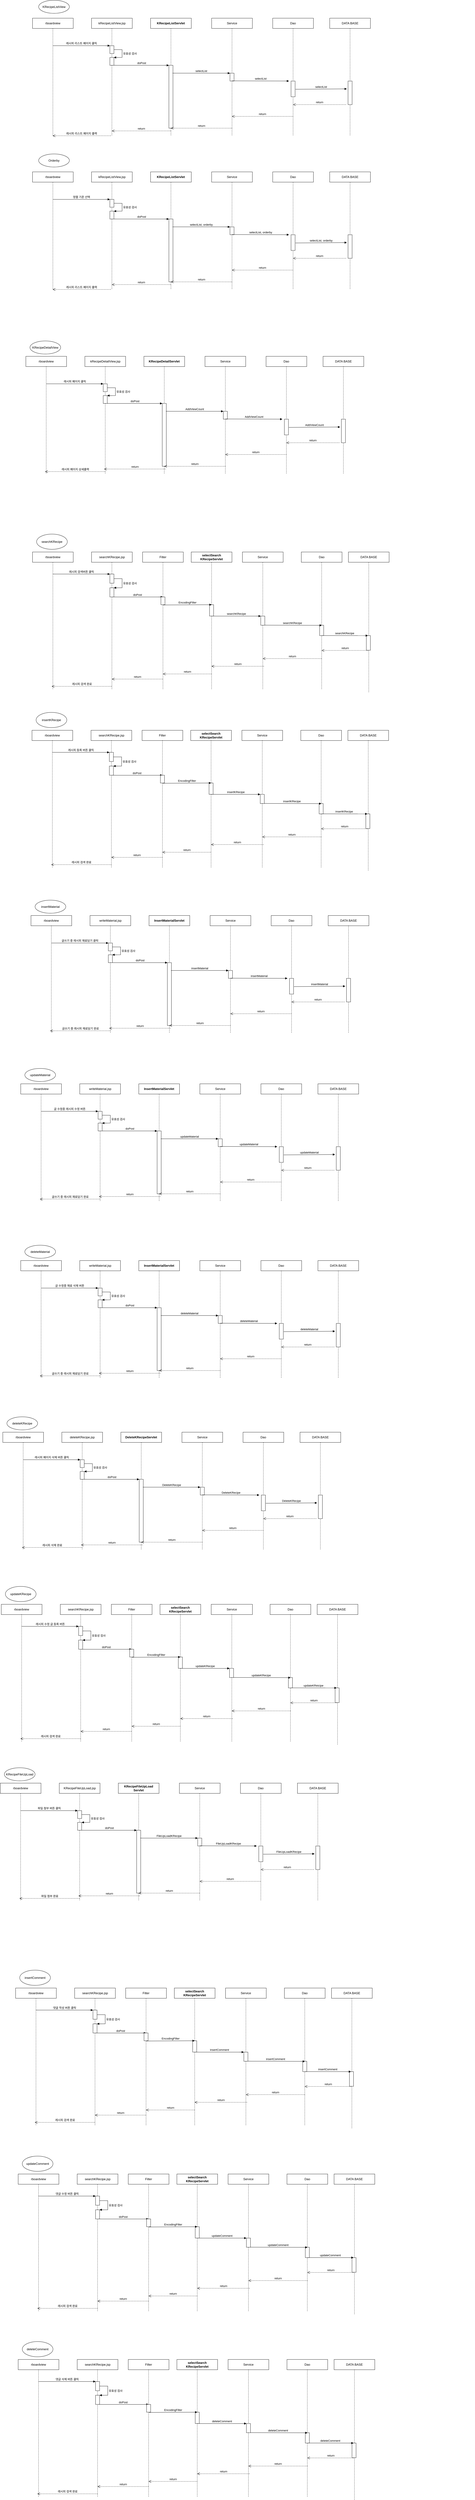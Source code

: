 <mxfile version="13.6.0" type="device"><diagram id="wBkk7m4M6IMJuqObW3in" name="Page-1"><mxGraphModel dx="2370" dy="2492" grid="1" gridSize="10" guides="1" tooltips="1" connect="1" arrows="1" fold="1" page="1" pageScale="1" pageWidth="827" pageHeight="1169" math="0" shadow="0"><root><mxCell id="0"/><mxCell id="1" parent="0"/><mxCell id="Q6gghJ5x1x0a2POLXn4V-1" value="" style="group" vertex="1" connectable="0" parent="1"><mxGeometry x="546" y="-180" width="1320" height="460" as="geometry"/></mxCell><mxCell id="Q6gghJ5x1x0a2POLXn4V-2" value="" style="group" vertex="1" connectable="0" parent="Q6gghJ5x1x0a2POLXn4V-1"><mxGeometry width="1320" height="460" as="geometry"/></mxCell><mxCell id="Q6gghJ5x1x0a2POLXn4V-3" value="return" style="html=1;verticalAlign=bottom;endArrow=open;dashed=1;endSize=8;" edge="1" parent="Q6gghJ5x1x0a2POLXn4V-2" source="Q6gghJ5x1x0a2POLXn4V-11"><mxGeometry relative="1" as="geometry"><mxPoint x="549.057" y="440.003" as="sourcePoint"/><mxPoint x="310.003" y="440.003" as="targetPoint"/></mxGeometry></mxCell><mxCell id="Q6gghJ5x1x0a2POLXn4V-4" value="kRecipeListView.jsp" style="shape=umlLifeline;perimeter=lifelinePerimeter;whiteSpace=wrap;html=1;container=1;collapsible=0;recursiveResize=0;outlineConnect=0;" vertex="1" parent="Q6gghJ5x1x0a2POLXn4V-2"><mxGeometry x="230.602" width="159.036" height="460" as="geometry"/></mxCell><mxCell id="Q6gghJ5x1x0a2POLXn4V-5" value="rboardview" style="shape=umlLifeline;perimeter=lifelinePerimeter;whiteSpace=wrap;html=1;container=1;collapsible=0;recursiveResize=0;outlineConnect=0;" vertex="1" parent="Q6gghJ5x1x0a2POLXn4V-2"><mxGeometry width="159.036" height="460" as="geometry"/></mxCell><mxCell id="Q6gghJ5x1x0a2POLXn4V-6" value="" style="html=1;points=[];perimeter=orthogonalPerimeter;" vertex="1" parent="Q6gghJ5x1x0a2POLXn4V-2"><mxGeometry x="302.169" y="107.333" width="15.904" height="30.667" as="geometry"/></mxCell><mxCell id="Q6gghJ5x1x0a2POLXn4V-7" value="정렬 기준 선택" style="html=1;verticalAlign=bottom;endArrow=block;entryX=0;entryY=0;" edge="1" parent="Q6gghJ5x1x0a2POLXn4V-2" target="Q6gghJ5x1x0a2POLXn4V-6"><mxGeometry relative="1" as="geometry"><mxPoint x="79.518" y="107.333" as="sourcePoint"/></mxGeometry></mxCell><mxCell id="Q6gghJ5x1x0a2POLXn4V-8" value="" style="html=1;points=[];perimeter=orthogonalPerimeter;" vertex="1" parent="Q6gghJ5x1x0a2POLXn4V-2"><mxGeometry x="302.169" y="153.333" width="15.904" height="30.667" as="geometry"/></mxCell><mxCell id="Q6gghJ5x1x0a2POLXn4V-9" value="유효성 검사" style="edgeStyle=orthogonalEdgeStyle;html=1;align=left;spacingLeft=2;endArrow=block;rounded=0;entryX=1;entryY=0;" edge="1" parent="Q6gghJ5x1x0a2POLXn4V-2" target="Q6gghJ5x1x0a2POLXn4V-8"><mxGeometry relative="1" as="geometry"><mxPoint x="318.072" y="122.667" as="sourcePoint"/><Array as="points"><mxPoint x="349.88" y="122.667"/></Array></mxGeometry></mxCell><mxCell id="Q6gghJ5x1x0a2POLXn4V-10" value="doPost" style="html=1;verticalAlign=bottom;endArrow=block;entryX=0;entryY=0;" edge="1" parent="Q6gghJ5x1x0a2POLXn4V-2" target="Q6gghJ5x1x0a2POLXn4V-12"><mxGeometry relative="1" as="geometry"><mxPoint x="318.072" y="184" as="sourcePoint"/></mxGeometry></mxCell><mxCell id="Q6gghJ5x1x0a2POLXn4V-11" value="&lt;span style=&quot;font-weight: 700&quot;&gt;KRecipeListServlet&lt;/span&gt;" style="shape=umlLifeline;perimeter=lifelinePerimeter;whiteSpace=wrap;html=1;container=1;collapsible=0;recursiveResize=0;outlineConnect=0;" vertex="1" parent="Q6gghJ5x1x0a2POLXn4V-2"><mxGeometry x="461.205" width="159.036" height="460" as="geometry"/></mxCell><mxCell id="Q6gghJ5x1x0a2POLXn4V-12" value="" style="html=1;points=[];perimeter=orthogonalPerimeter;" vertex="1" parent="Q6gghJ5x1x0a2POLXn4V-11"><mxGeometry x="71.566" y="184" width="15.904" height="245.333" as="geometry"/></mxCell><mxCell id="Q6gghJ5x1x0a2POLXn4V-13" value="Service" style="shape=umlLifeline;perimeter=lifelinePerimeter;whiteSpace=wrap;html=1;container=1;collapsible=0;recursiveResize=0;outlineConnect=0;" vertex="1" parent="Q6gghJ5x1x0a2POLXn4V-2"><mxGeometry x="699.759" width="159.036" height="460" as="geometry"/></mxCell><mxCell id="Q6gghJ5x1x0a2POLXn4V-14" value="selectList, orderby" style="html=1;verticalAlign=bottom;endArrow=block;entryX=0;entryY=0;" edge="1" parent="Q6gghJ5x1x0a2POLXn4V-13" target="Q6gghJ5x1x0a2POLXn4V-15"><mxGeometry relative="1" as="geometry"><mxPoint x="-152.675" y="214.667" as="sourcePoint"/></mxGeometry></mxCell><mxCell id="Q6gghJ5x1x0a2POLXn4V-15" value="" style="html=1;points=[];perimeter=orthogonalPerimeter;" vertex="1" parent="Q6gghJ5x1x0a2POLXn4V-13"><mxGeometry x="71.566" y="214.667" width="15.904" height="30.667" as="geometry"/></mxCell><mxCell id="Q6gghJ5x1x0a2POLXn4V-16" value="Dao" style="shape=umlLifeline;perimeter=lifelinePerimeter;whiteSpace=wrap;html=1;container=1;collapsible=0;recursiveResize=0;outlineConnect=0;" vertex="1" parent="Q6gghJ5x1x0a2POLXn4V-2"><mxGeometry x="938.313" width="159.036" height="460" as="geometry"/></mxCell><mxCell id="Q6gghJ5x1x0a2POLXn4V-17" value="" style="html=1;points=[];perimeter=orthogonalPerimeter;" vertex="1" parent="Q6gghJ5x1x0a2POLXn4V-16"><mxGeometry x="71.566" y="245.333" width="15.904" height="61.333" as="geometry"/></mxCell><mxCell id="Q6gghJ5x1x0a2POLXn4V-18" value="selectList, orderby" style="html=1;verticalAlign=bottom;endArrow=block;" edge="1" parent="Q6gghJ5x1x0a2POLXn4V-2"><mxGeometry width="80" relative="1" as="geometry"><mxPoint x="779.277" y="244.567" as="sourcePoint"/><mxPoint x="1001.928" y="245.333" as="targetPoint"/></mxGeometry></mxCell><mxCell id="Q6gghJ5x1x0a2POLXn4V-19" value="DATA BASE" style="shape=umlLifeline;perimeter=lifelinePerimeter;whiteSpace=wrap;html=1;container=1;collapsible=0;recursiveResize=0;outlineConnect=0;" vertex="1" parent="Q6gghJ5x1x0a2POLXn4V-2"><mxGeometry x="1160.964" width="159.036" height="460" as="geometry"/></mxCell><mxCell id="Q6gghJ5x1x0a2POLXn4V-20" value="" style="html=1;points=[];perimeter=orthogonalPerimeter;" vertex="1" parent="Q6gghJ5x1x0a2POLXn4V-19"><mxGeometry x="71.566" y="245.333" width="15.904" height="92" as="geometry"/></mxCell><mxCell id="Q6gghJ5x1x0a2POLXn4V-21" value="selectList, orderby" style="html=1;verticalAlign=bottom;endArrow=block;exitX=1.1;exitY=0.525;exitDx=0;exitDy=0;exitPerimeter=0;entryX=-0.3;entryY=0.333;entryDx=0;entryDy=0;entryPerimeter=0;" edge="1" parent="Q6gghJ5x1x0a2POLXn4V-2" source="Q6gghJ5x1x0a2POLXn4V-17" target="Q6gghJ5x1x0a2POLXn4V-20"><mxGeometry width="80" relative="1" as="geometry"><mxPoint x="1622.169" y="230" as="sourcePoint"/><mxPoint x="1749.398" y="230" as="targetPoint"/></mxGeometry></mxCell><mxCell id="Q6gghJ5x1x0a2POLXn4V-22" value="return" style="html=1;verticalAlign=bottom;endArrow=open;dashed=1;endSize=8;" edge="1" parent="Q6gghJ5x1x0a2POLXn4V-2" target="Q6gghJ5x1x0a2POLXn4V-16"><mxGeometry relative="1" as="geometry"><mxPoint x="1224.578" y="337.333" as="sourcePoint"/><mxPoint x="1097.349" y="337.333" as="targetPoint"/></mxGeometry></mxCell><mxCell id="Q6gghJ5x1x0a2POLXn4V-23" value="return" style="html=1;verticalAlign=bottom;endArrow=open;dashed=1;endSize=8;" edge="1" parent="Q6gghJ5x1x0a2POLXn4V-2" target="Q6gghJ5x1x0a2POLXn4V-13"><mxGeometry relative="1" as="geometry"><mxPoint x="1017.831" y="383.333" as="sourcePoint"/><mxPoint x="890.602" y="383.333" as="targetPoint"/></mxGeometry></mxCell><mxCell id="Q6gghJ5x1x0a2POLXn4V-24" value="return" style="html=1;verticalAlign=bottom;endArrow=open;dashed=1;endSize=8;" edge="1" parent="Q6gghJ5x1x0a2POLXn4V-2" target="Q6gghJ5x1x0a2POLXn4V-11"><mxGeometry relative="1" as="geometry"><mxPoint x="779.277" y="429.333" as="sourcePoint"/><mxPoint x="652.048" y="429.333" as="targetPoint"/></mxGeometry></mxCell><mxCell id="Q6gghJ5x1x0a2POLXn4V-25" value="레시피 리스트 페이지 출력&amp;nbsp;" style="html=1;verticalAlign=bottom;endArrow=open;dashed=1;endSize=8;" edge="1" parent="Q6gghJ5x1x0a2POLXn4V-2"><mxGeometry relative="1" as="geometry"><mxPoint x="306" y="459" as="sourcePoint"/><mxPoint x="79.023" y="459.003" as="targetPoint"/></mxGeometry></mxCell><mxCell id="Q6gghJ5x1x0a2POLXn4V-26" value="Orderby" style="ellipse;whiteSpace=wrap;html=1;" vertex="1" parent="1"><mxGeometry x="570" y="-250" width="120" height="51" as="geometry"/></mxCell><mxCell id="Q6gghJ5x1x0a2POLXn4V-27" value="" style="group" vertex="1" connectable="0" parent="1"><mxGeometry x="520" y="480" width="1320" height="534.43" as="geometry"/></mxCell><mxCell id="Q6gghJ5x1x0a2POLXn4V-28" value="" style="group" vertex="1" connectable="0" parent="Q6gghJ5x1x0a2POLXn4V-27"><mxGeometry y="60" width="1320" height="474.43" as="geometry"/></mxCell><mxCell id="Q6gghJ5x1x0a2POLXn4V-29" value="" style="group" vertex="1" connectable="0" parent="Q6gghJ5x1x0a2POLXn4V-28"><mxGeometry width="1320" height="474.43" as="geometry"/></mxCell><mxCell id="Q6gghJ5x1x0a2POLXn4V-30" value="kRecipeDetailView.jsp" style="shape=umlLifeline;perimeter=lifelinePerimeter;whiteSpace=wrap;html=1;container=1;collapsible=0;recursiveResize=0;outlineConnect=0;" vertex="1" parent="Q6gghJ5x1x0a2POLXn4V-29"><mxGeometry x="230.602" width="159.036" height="460" as="geometry"/></mxCell><mxCell id="Q6gghJ5x1x0a2POLXn4V-31" value="rboardview" style="shape=umlLifeline;perimeter=lifelinePerimeter;whiteSpace=wrap;html=1;container=1;collapsible=0;recursiveResize=0;outlineConnect=0;" vertex="1" parent="Q6gghJ5x1x0a2POLXn4V-29"><mxGeometry width="159.036" height="460" as="geometry"/></mxCell><mxCell id="Q6gghJ5x1x0a2POLXn4V-32" value="" style="html=1;points=[];perimeter=orthogonalPerimeter;" vertex="1" parent="Q6gghJ5x1x0a2POLXn4V-29"><mxGeometry x="302.169" y="107.333" width="15.904" height="30.667" as="geometry"/></mxCell><mxCell id="Q6gghJ5x1x0a2POLXn4V-33" value="레시피 페이지 클릭" style="html=1;verticalAlign=bottom;endArrow=block;entryX=0;entryY=0;" edge="1" parent="Q6gghJ5x1x0a2POLXn4V-29" target="Q6gghJ5x1x0a2POLXn4V-32"><mxGeometry relative="1" as="geometry"><mxPoint x="79.518" y="107.333" as="sourcePoint"/></mxGeometry></mxCell><mxCell id="Q6gghJ5x1x0a2POLXn4V-34" value="" style="html=1;points=[];perimeter=orthogonalPerimeter;" vertex="1" parent="Q6gghJ5x1x0a2POLXn4V-29"><mxGeometry x="302.169" y="153.333" width="15.904" height="30.667" as="geometry"/></mxCell><mxCell id="Q6gghJ5x1x0a2POLXn4V-35" value="유효성 검사" style="edgeStyle=orthogonalEdgeStyle;html=1;align=left;spacingLeft=2;endArrow=block;rounded=0;entryX=1;entryY=0;" edge="1" parent="Q6gghJ5x1x0a2POLXn4V-29" target="Q6gghJ5x1x0a2POLXn4V-34"><mxGeometry relative="1" as="geometry"><mxPoint x="318.072" y="122.667" as="sourcePoint"/><Array as="points"><mxPoint x="349.88" y="122.667"/></Array></mxGeometry></mxCell><mxCell id="Q6gghJ5x1x0a2POLXn4V-36" value="doPost" style="html=1;verticalAlign=bottom;endArrow=block;entryX=0;entryY=0;" edge="1" parent="Q6gghJ5x1x0a2POLXn4V-29" target="Q6gghJ5x1x0a2POLXn4V-38"><mxGeometry relative="1" as="geometry"><mxPoint x="318.072" y="184" as="sourcePoint"/></mxGeometry></mxCell><mxCell id="Q6gghJ5x1x0a2POLXn4V-37" value="&lt;b&gt;KRecipeDetailServlet&lt;/b&gt;" style="shape=umlLifeline;perimeter=lifelinePerimeter;whiteSpace=wrap;html=1;container=1;collapsible=0;recursiveResize=0;outlineConnect=0;" vertex="1" parent="Q6gghJ5x1x0a2POLXn4V-29"><mxGeometry x="461.205" width="159.036" height="460" as="geometry"/></mxCell><mxCell id="Q6gghJ5x1x0a2POLXn4V-38" value="" style="html=1;points=[];perimeter=orthogonalPerimeter;" vertex="1" parent="Q6gghJ5x1x0a2POLXn4V-37"><mxGeometry x="71.566" y="184" width="15.904" height="245.333" as="geometry"/></mxCell><mxCell id="Q6gghJ5x1x0a2POLXn4V-39" value="Service" style="shape=umlLifeline;perimeter=lifelinePerimeter;whiteSpace=wrap;html=1;container=1;collapsible=0;recursiveResize=0;outlineConnect=0;" vertex="1" parent="Q6gghJ5x1x0a2POLXn4V-29"><mxGeometry x="699.759" width="159.036" height="460" as="geometry"/></mxCell><mxCell id="Q6gghJ5x1x0a2POLXn4V-40" value="AddViewCount" style="html=1;verticalAlign=bottom;endArrow=block;entryX=0;entryY=0;" edge="1" parent="Q6gghJ5x1x0a2POLXn4V-39" target="Q6gghJ5x1x0a2POLXn4V-41"><mxGeometry relative="1" as="geometry"><mxPoint x="-152.675" y="214.667" as="sourcePoint"/></mxGeometry></mxCell><mxCell id="Q6gghJ5x1x0a2POLXn4V-41" value="" style="html=1;points=[];perimeter=orthogonalPerimeter;" vertex="1" parent="Q6gghJ5x1x0a2POLXn4V-39"><mxGeometry x="71.566" y="214.667" width="15.904" height="30.667" as="geometry"/></mxCell><mxCell id="Q6gghJ5x1x0a2POLXn4V-42" value="Dao" style="shape=umlLifeline;perimeter=lifelinePerimeter;whiteSpace=wrap;html=1;container=1;collapsible=0;recursiveResize=0;outlineConnect=0;" vertex="1" parent="Q6gghJ5x1x0a2POLXn4V-29"><mxGeometry x="938.313" width="159.036" height="460" as="geometry"/></mxCell><mxCell id="Q6gghJ5x1x0a2POLXn4V-43" value="" style="html=1;points=[];perimeter=orthogonalPerimeter;" vertex="1" parent="Q6gghJ5x1x0a2POLXn4V-42"><mxGeometry x="71.566" y="245.333" width="15.904" height="61.333" as="geometry"/></mxCell><mxCell id="Q6gghJ5x1x0a2POLXn4V-44" value="AddViewCount" style="html=1;verticalAlign=bottom;endArrow=block;" edge="1" parent="Q6gghJ5x1x0a2POLXn4V-29"><mxGeometry width="80" relative="1" as="geometry"><mxPoint x="779.277" y="244.567" as="sourcePoint"/><mxPoint x="1001.928" y="245.333" as="targetPoint"/></mxGeometry></mxCell><mxCell id="Q6gghJ5x1x0a2POLXn4V-45" value="DATA BASE" style="shape=umlLifeline;perimeter=lifelinePerimeter;whiteSpace=wrap;html=1;container=1;collapsible=0;recursiveResize=0;outlineConnect=0;" vertex="1" parent="Q6gghJ5x1x0a2POLXn4V-29"><mxGeometry x="1160.964" width="159.036" height="460" as="geometry"/></mxCell><mxCell id="Q6gghJ5x1x0a2POLXn4V-46" value="" style="html=1;points=[];perimeter=orthogonalPerimeter;" vertex="1" parent="Q6gghJ5x1x0a2POLXn4V-45"><mxGeometry x="71.566" y="245.333" width="15.904" height="92" as="geometry"/></mxCell><mxCell id="Q6gghJ5x1x0a2POLXn4V-47" value="AddViewCount" style="html=1;verticalAlign=bottom;endArrow=block;exitX=1.1;exitY=0.525;exitDx=0;exitDy=0;exitPerimeter=0;entryX=-0.3;entryY=0.333;entryDx=0;entryDy=0;entryPerimeter=0;" edge="1" parent="Q6gghJ5x1x0a2POLXn4V-29" source="Q6gghJ5x1x0a2POLXn4V-43" target="Q6gghJ5x1x0a2POLXn4V-46"><mxGeometry width="80" relative="1" as="geometry"><mxPoint x="1622.169" y="230" as="sourcePoint"/><mxPoint x="1749.398" y="230" as="targetPoint"/></mxGeometry></mxCell><mxCell id="Q6gghJ5x1x0a2POLXn4V-48" value="return" style="html=1;verticalAlign=bottom;endArrow=open;dashed=1;endSize=8;" edge="1" parent="Q6gghJ5x1x0a2POLXn4V-29" target="Q6gghJ5x1x0a2POLXn4V-42"><mxGeometry relative="1" as="geometry"><mxPoint x="1224.578" y="337.333" as="sourcePoint"/><mxPoint x="1097.349" y="337.333" as="targetPoint"/></mxGeometry></mxCell><mxCell id="Q6gghJ5x1x0a2POLXn4V-49" value="return" style="html=1;verticalAlign=bottom;endArrow=open;dashed=1;endSize=8;" edge="1" parent="Q6gghJ5x1x0a2POLXn4V-29" target="Q6gghJ5x1x0a2POLXn4V-39"><mxGeometry relative="1" as="geometry"><mxPoint x="1017.831" y="383.333" as="sourcePoint"/><mxPoint x="890.602" y="383.333" as="targetPoint"/></mxGeometry></mxCell><mxCell id="Q6gghJ5x1x0a2POLXn4V-50" value="return" style="html=1;verticalAlign=bottom;endArrow=open;dashed=1;endSize=8;" edge="1" parent="Q6gghJ5x1x0a2POLXn4V-29" target="Q6gghJ5x1x0a2POLXn4V-37"><mxGeometry relative="1" as="geometry"><mxPoint x="779.277" y="429.333" as="sourcePoint"/><mxPoint x="652.048" y="429.333" as="targetPoint"/></mxGeometry></mxCell><mxCell id="Q6gghJ5x1x0a2POLXn4V-51" value="return" style="html=1;verticalAlign=bottom;endArrow=open;dashed=1;endSize=8;" edge="1" parent="Q6gghJ5x1x0a2POLXn4V-29"><mxGeometry relative="1" as="geometry"><mxPoint x="545.057" y="440.003" as="sourcePoint"/><mxPoint x="306.003" y="440.003" as="targetPoint"/></mxGeometry></mxCell><mxCell id="Q6gghJ5x1x0a2POLXn4V-52" value="레시피 페이지 상세출력" style="html=1;verticalAlign=bottom;endArrow=open;dashed=1;endSize=8;" edge="1" parent="Q6gghJ5x1x0a2POLXn4V-29" source="Q6gghJ5x1x0a2POLXn4V-30"><mxGeometry relative="1" as="geometry"><mxPoint x="302.17" y="450" as="sourcePoint"/><mxPoint x="75.193" y="450.003" as="targetPoint"/><Array as="points"><mxPoint x="256" y="450"/></Array></mxGeometry></mxCell><mxCell id="Q6gghJ5x1x0a2POLXn4V-53" value="KRecipeDetailView" style="ellipse;whiteSpace=wrap;html=1;" vertex="1" parent="Q6gghJ5x1x0a2POLXn4V-27"><mxGeometry x="16" width="120" height="51" as="geometry"/></mxCell><mxCell id="Q6gghJ5x1x0a2POLXn4V-54" value="" style="group" vertex="1" connectable="0" parent="1"><mxGeometry x="546" y="1234" width="1393.04" height="740.43" as="geometry"/></mxCell><mxCell id="Q6gghJ5x1x0a2POLXn4V-55" value="" style="group" vertex="1" connectable="0" parent="Q6gghJ5x1x0a2POLXn4V-54"><mxGeometry y="69.923" width="1393.04" height="670.507" as="geometry"/></mxCell><mxCell id="Q6gghJ5x1x0a2POLXn4V-56" value="" style="group" vertex="1" connectable="0" parent="Q6gghJ5x1x0a2POLXn4V-55"><mxGeometry width="1393.04" height="670.507" as="geometry"/></mxCell><mxCell id="Q6gghJ5x1x0a2POLXn4V-57" value="searchKRecipe.jsp" style="shape=umlLifeline;perimeter=lifelinePerimeter;whiteSpace=wrap;html=1;container=1;collapsible=0;recursiveResize=0;outlineConnect=0;" vertex="1" parent="Q6gghJ5x1x0a2POLXn4V-56"><mxGeometry x="230.602" width="159.036" height="536.077" as="geometry"/></mxCell><mxCell id="Q6gghJ5x1x0a2POLXn4V-58" value="rboardview" style="shape=umlLifeline;perimeter=lifelinePerimeter;whiteSpace=wrap;html=1;container=1;collapsible=0;recursiveResize=0;outlineConnect=0;" vertex="1" parent="Q6gghJ5x1x0a2POLXn4V-56"><mxGeometry width="159.036" height="536.077" as="geometry"/></mxCell><mxCell id="Q6gghJ5x1x0a2POLXn4V-59" value="" style="html=1;points=[];perimeter=orthogonalPerimeter;" vertex="1" parent="Q6gghJ5x1x0a2POLXn4V-56"><mxGeometry x="302.169" y="86.075" width="15.904" height="35.738" as="geometry"/></mxCell><mxCell id="Q6gghJ5x1x0a2POLXn4V-60" value="레시피 검색버튼 클릭" style="html=1;verticalAlign=bottom;endArrow=block;entryX=0;entryY=0;" edge="1" parent="Q6gghJ5x1x0a2POLXn4V-56" target="Q6gghJ5x1x0a2POLXn4V-59"><mxGeometry relative="1" as="geometry"><mxPoint x="79.518" y="86.075" as="sourcePoint"/></mxGeometry></mxCell><mxCell id="Q6gghJ5x1x0a2POLXn4V-61" value="" style="html=1;points=[];perimeter=orthogonalPerimeter;" vertex="1" parent="Q6gghJ5x1x0a2POLXn4V-56"><mxGeometry x="302.169" y="139.682" width="15.904" height="35.738" as="geometry"/></mxCell><mxCell id="Q6gghJ5x1x0a2POLXn4V-62" value="유효성 검사" style="edgeStyle=orthogonalEdgeStyle;html=1;align=left;spacingLeft=2;endArrow=block;rounded=0;entryX=1;entryY=0;" edge="1" parent="Q6gghJ5x1x0a2POLXn4V-56" target="Q6gghJ5x1x0a2POLXn4V-61"><mxGeometry relative="1" as="geometry"><mxPoint x="318.072" y="103.944" as="sourcePoint"/><Array as="points"><mxPoint x="349.88" y="103.944"/></Array></mxGeometry></mxCell><mxCell id="Q6gghJ5x1x0a2POLXn4V-64" value="&lt;b&gt;selectSearch&lt;br&gt;KRecipeServlet&lt;/b&gt;" style="shape=umlLifeline;perimeter=lifelinePerimeter;whiteSpace=wrap;html=1;container=1;collapsible=0;recursiveResize=0;outlineConnect=0;" vertex="1" parent="Q6gghJ5x1x0a2POLXn4V-56"><mxGeometry x="620.005" width="159.036" height="536.077" as="geometry"/></mxCell><mxCell id="Q6gghJ5x1x0a2POLXn4V-65" value="" style="html=1;points=[];perimeter=orthogonalPerimeter;" vertex="1" parent="Q6gghJ5x1x0a2POLXn4V-64"><mxGeometry x="71.57" y="205.72" width="15.9" height="44.28" as="geometry"/></mxCell><mxCell id="Q6gghJ5x1x0a2POLXn4V-66" value="Service" style="shape=umlLifeline;perimeter=lifelinePerimeter;whiteSpace=wrap;html=1;container=1;collapsible=0;recursiveResize=0;outlineConnect=0;" vertex="1" parent="Q6gghJ5x1x0a2POLXn4V-56"><mxGeometry x="819.999" width="159.036" height="536.077" as="geometry"/></mxCell><mxCell id="Q6gghJ5x1x0a2POLXn4V-69" value="Dao" style="shape=umlLifeline;perimeter=lifelinePerimeter;whiteSpace=wrap;html=1;container=1;collapsible=0;recursiveResize=0;outlineConnect=0;" vertex="1" parent="Q6gghJ5x1x0a2POLXn4V-56"><mxGeometry x="1050.003" width="159.036" height="536.077" as="geometry"/></mxCell><mxCell id="Q6gghJ5x1x0a2POLXn4V-70" value="" style="html=1;points=[];perimeter=orthogonalPerimeter;" vertex="1" parent="Q6gghJ5x1x0a2POLXn4V-69"><mxGeometry x="71.57" y="285.904" width="15.9" height="40.404" as="geometry"/></mxCell><mxCell id="Q6gghJ5x1x0a2POLXn4V-71" value="searchKRecipe" style="html=1;verticalAlign=bottom;endArrow=block;entryX=0.543;entryY=0.009;entryDx=0;entryDy=0;entryPerimeter=0;" edge="1" parent="Q6gghJ5x1x0a2POLXn4V-56" target="Q6gghJ5x1x0a2POLXn4V-70"><mxGeometry width="80" relative="1" as="geometry"><mxPoint x="900" y="285.519" as="sourcePoint"/><mxPoint x="1124" y="286.077" as="targetPoint"/></mxGeometry></mxCell><mxCell id="Q6gghJ5x1x0a2POLXn4V-76" value="return" style="html=1;verticalAlign=bottom;endArrow=open;dashed=1;endSize=8;" edge="1" parent="Q6gghJ5x1x0a2POLXn4V-56" target="Q6gghJ5x1x0a2POLXn4V-66"><mxGeometry relative="1" as="geometry"><mxPoint x="1130" y="416.077" as="sourcePoint"/><mxPoint x="890.602" y="446.731" as="targetPoint"/></mxGeometry></mxCell><mxCell id="Q6gghJ5x1x0a2POLXn4V-77" value="return" style="html=1;verticalAlign=bottom;endArrow=open;dashed=1;endSize=8;" edge="1" parent="Q6gghJ5x1x0a2POLXn4V-56" target="Q6gghJ5x1x0a2POLXn4V-64"><mxGeometry relative="1" as="geometry"><mxPoint x="904" y="446.077" as="sourcePoint"/><mxPoint x="652.048" y="500.338" as="targetPoint"/></mxGeometry></mxCell><mxCell id="Q6gghJ5x1x0a2POLXn4V-78" value="return" style="html=1;verticalAlign=bottom;endArrow=open;dashed=1;endSize=8;" edge="1" parent="Q6gghJ5x1x0a2POLXn4V-56" target="Q6gghJ5x1x0a2POLXn4V-243"><mxGeometry relative="1" as="geometry"><mxPoint x="699" y="476.077" as="sourcePoint"/><mxPoint x="306.003" y="512.773" as="targetPoint"/></mxGeometry></mxCell><mxCell id="Q6gghJ5x1x0a2POLXn4V-79" value="레시피 검색 완료" style="html=1;verticalAlign=bottom;endArrow=open;dashed=1;endSize=8;" edge="1" parent="Q6gghJ5x1x0a2POLXn4V-56" source="Q6gghJ5x1x0a2POLXn4V-57"><mxGeometry relative="1" as="geometry"><mxPoint x="302.17" y="524.423" as="sourcePoint"/><mxPoint x="75.193" y="524.427" as="targetPoint"/><Array as="points"><mxPoint x="256" y="524.423"/></Array></mxGeometry></mxCell><mxCell id="Q6gghJ5x1x0a2POLXn4V-243" value="Filter" style="shape=umlLifeline;perimeter=lifelinePerimeter;whiteSpace=wrap;html=1;container=1;collapsible=0;recursiveResize=0;outlineConnect=0;" vertex="1" parent="Q6gghJ5x1x0a2POLXn4V-56"><mxGeometry x="429.999" width="159.036" height="536.077" as="geometry"/></mxCell><mxCell id="Q6gghJ5x1x0a2POLXn4V-67" value="searchKRecipe" style="html=1;verticalAlign=bottom;endArrow=block;entryX=0;entryY=0;" edge="1" parent="Q6gghJ5x1x0a2POLXn4V-56" target="Q6gghJ5x1x0a2POLXn4V-68" source="Q6gghJ5x1x0a2POLXn4V-64"><mxGeometry relative="1" as="geometry"><mxPoint x="667.324" y="250.169" as="sourcePoint"/></mxGeometry></mxCell><mxCell id="Q6gghJ5x1x0a2POLXn4V-249" value="EncodingFilter" style="html=1;verticalAlign=bottom;endArrow=block;exitX=0.572;exitY=1.035;exitDx=0;exitDy=0;exitPerimeter=0;entryX=0.502;entryY=0.001;entryDx=0;entryDy=0;entryPerimeter=0;" edge="1" parent="Q6gghJ5x1x0a2POLXn4V-56" source="Q6gghJ5x1x0a2POLXn4V-245" target="Q6gghJ5x1x0a2POLXn4V-65"><mxGeometry width="80" relative="1" as="geometry"><mxPoint x="504" y="251.723" as="sourcePoint"/><mxPoint x="694" y="251.723" as="targetPoint"/></mxGeometry></mxCell><mxCell id="Q6gghJ5x1x0a2POLXn4V-63" value="doPost" style="html=1;verticalAlign=bottom;endArrow=block;entryX=0.488;entryY=0.006;entryDx=0;entryDy=0;entryPerimeter=0;" edge="1" parent="Q6gghJ5x1x0a2POLXn4V-56" target="Q6gghJ5x1x0a2POLXn4V-245" source="Q6gghJ5x1x0a2POLXn4V-57"><mxGeometry relative="1" as="geometry"><mxPoint x="318.072" y="214.431" as="sourcePoint"/></mxGeometry></mxCell><mxCell id="Q6gghJ5x1x0a2POLXn4V-256" value="return" style="html=1;verticalAlign=bottom;endArrow=open;dashed=1;endSize=8;" edge="1" parent="Q6gghJ5x1x0a2POLXn4V-56" target="Q6gghJ5x1x0a2POLXn4V-57"><mxGeometry relative="1" as="geometry"><mxPoint x="509" y="496.077" as="sourcePoint"/><mxPoint x="314" y="485.077" as="targetPoint"/></mxGeometry></mxCell><mxCell id="Q6gghJ5x1x0a2POLXn4V-245" value="" style="html=1;points=[];perimeter=orthogonalPerimeter;" vertex="1" parent="Q6gghJ5x1x0a2POLXn4V-56"><mxGeometry x="501.569" y="175.421" width="15.9" height="30.3" as="geometry"/></mxCell><mxCell id="Q6gghJ5x1x0a2POLXn4V-68" value="" style="html=1;points=[];perimeter=orthogonalPerimeter;" vertex="1" parent="Q6gghJ5x1x0a2POLXn4V-56"><mxGeometry x="891.565" y="250.167" width="15.904" height="35.738" as="geometry"/></mxCell><mxCell id="Q6gghJ5x1x0a2POLXn4V-72" value="DATA BASE" style="shape=umlLifeline;perimeter=lifelinePerimeter;whiteSpace=wrap;html=1;container=1;collapsible=0;recursiveResize=0;outlineConnect=0;" vertex="1" parent="Q6gghJ5x1x0a2POLXn4V-56"><mxGeometry x="1234" y="-0.003" width="159.04" height="547" as="geometry"/></mxCell><mxCell id="Q6gghJ5x1x0a2POLXn4V-73" value="" style="html=1;points=[];perimeter=orthogonalPerimeter;" vertex="1" parent="Q6gghJ5x1x0a2POLXn4V-72"><mxGeometry x="70" y="326.31" width="15.9" height="57.33" as="geometry"/></mxCell><mxCell id="Q6gghJ5x1x0a2POLXn4V-75" value="return" style="html=1;verticalAlign=bottom;endArrow=open;dashed=1;endSize=8;exitX=0.509;exitY=1.013;exitDx=0;exitDy=0;exitPerimeter=0;" edge="1" parent="Q6gghJ5x1x0a2POLXn4V-56" target="Q6gghJ5x1x0a2POLXn4V-69" source="Q6gghJ5x1x0a2POLXn4V-73"><mxGeometry relative="1" as="geometry"><mxPoint x="1224.578" y="327.41" as="sourcePoint"/><mxPoint x="1097.349" y="327.41" as="targetPoint"/></mxGeometry></mxCell><mxCell id="Q6gghJ5x1x0a2POLXn4V-74" value="searchKRecipe" style="html=1;verticalAlign=bottom;endArrow=block;exitX=0.461;exitY=0.998;exitDx=0;exitDy=0;exitPerimeter=0;entryX=0.38;entryY=0;entryDx=0;entryDy=0;entryPerimeter=0;" edge="1" parent="Q6gghJ5x1x0a2POLXn4V-56" source="Q6gghJ5x1x0a2POLXn4V-70" target="Q6gghJ5x1x0a2POLXn4V-73"><mxGeometry width="80" relative="1" as="geometry"><mxPoint x="1616.169" y="220.077" as="sourcePoint"/><mxPoint x="1324" y="265.077" as="targetPoint"/></mxGeometry></mxCell><mxCell id="Q6gghJ5x1x0a2POLXn4V-80" value="searchKRecipe" style="ellipse;whiteSpace=wrap;html=1;" vertex="1" parent="Q6gghJ5x1x0a2POLXn4V-54"><mxGeometry x="16" width="120" height="59.435" as="geometry"/></mxCell><mxCell id="Q6gghJ5x1x0a2POLXn4V-108" value="" style="group" vertex="1" connectable="0" parent="1"><mxGeometry x="540" y="2663" width="1733.04" height="520" as="geometry"/></mxCell><mxCell id="Q6gghJ5x1x0a2POLXn4V-109" value="" style="group" vertex="1" connectable="0" parent="Q6gghJ5x1x0a2POLXn4V-108"><mxGeometry y="60" width="1320" height="460" as="geometry"/></mxCell><mxCell id="Q6gghJ5x1x0a2POLXn4V-110" value="" style="group" vertex="1" connectable="0" parent="Q6gghJ5x1x0a2POLXn4V-109"><mxGeometry width="1320" height="460" as="geometry"/></mxCell><mxCell id="Q6gghJ5x1x0a2POLXn4V-111" value="writeMaterial.jsp" style="shape=umlLifeline;perimeter=lifelinePerimeter;whiteSpace=wrap;html=1;container=1;collapsible=0;recursiveResize=0;outlineConnect=0;" vertex="1" parent="Q6gghJ5x1x0a2POLXn4V-110"><mxGeometry x="230.602" width="159.036" height="460" as="geometry"/></mxCell><mxCell id="Q6gghJ5x1x0a2POLXn4V-112" value="rboardview" style="shape=umlLifeline;perimeter=lifelinePerimeter;whiteSpace=wrap;html=1;container=1;collapsible=0;recursiveResize=0;outlineConnect=0;" vertex="1" parent="Q6gghJ5x1x0a2POLXn4V-110"><mxGeometry width="159.036" height="460" as="geometry"/></mxCell><mxCell id="Q6gghJ5x1x0a2POLXn4V-113" value="" style="html=1;points=[];perimeter=orthogonalPerimeter;" vertex="1" parent="Q6gghJ5x1x0a2POLXn4V-110"><mxGeometry x="302.169" y="107.333" width="15.904" height="30.667" as="geometry"/></mxCell><mxCell id="Q6gghJ5x1x0a2POLXn4V-114" value="글쓰기 중 레시피 재료담기 클릭" style="html=1;verticalAlign=bottom;endArrow=block;entryX=0;entryY=0;" edge="1" parent="Q6gghJ5x1x0a2POLXn4V-110" target="Q6gghJ5x1x0a2POLXn4V-113"><mxGeometry relative="1" as="geometry"><mxPoint x="79.518" y="107.333" as="sourcePoint"/></mxGeometry></mxCell><mxCell id="Q6gghJ5x1x0a2POLXn4V-115" value="" style="html=1;points=[];perimeter=orthogonalPerimeter;" vertex="1" parent="Q6gghJ5x1x0a2POLXn4V-110"><mxGeometry x="302.169" y="153.333" width="15.904" height="30.667" as="geometry"/></mxCell><mxCell id="Q6gghJ5x1x0a2POLXn4V-116" value="유효성 검사" style="edgeStyle=orthogonalEdgeStyle;html=1;align=left;spacingLeft=2;endArrow=block;rounded=0;entryX=1;entryY=0;" edge="1" parent="Q6gghJ5x1x0a2POLXn4V-110" target="Q6gghJ5x1x0a2POLXn4V-115"><mxGeometry relative="1" as="geometry"><mxPoint x="318.072" y="122.667" as="sourcePoint"/><Array as="points"><mxPoint x="349.88" y="122.667"/></Array></mxGeometry></mxCell><mxCell id="Q6gghJ5x1x0a2POLXn4V-117" value="doPost" style="html=1;verticalAlign=bottom;endArrow=block;entryX=0;entryY=0;" edge="1" parent="Q6gghJ5x1x0a2POLXn4V-110" target="Q6gghJ5x1x0a2POLXn4V-119"><mxGeometry relative="1" as="geometry"><mxPoint x="318.072" y="184" as="sourcePoint"/></mxGeometry></mxCell><mxCell id="Q6gghJ5x1x0a2POLXn4V-118" value="&lt;b&gt;InsertMaterialServlet&lt;/b&gt;" style="shape=umlLifeline;perimeter=lifelinePerimeter;whiteSpace=wrap;html=1;container=1;collapsible=0;recursiveResize=0;outlineConnect=0;" vertex="1" parent="Q6gghJ5x1x0a2POLXn4V-110"><mxGeometry x="461.205" width="159.036" height="460" as="geometry"/></mxCell><mxCell id="Q6gghJ5x1x0a2POLXn4V-119" value="" style="html=1;points=[];perimeter=orthogonalPerimeter;" vertex="1" parent="Q6gghJ5x1x0a2POLXn4V-118"><mxGeometry x="71.566" y="184" width="15.904" height="245.333" as="geometry"/></mxCell><mxCell id="Q6gghJ5x1x0a2POLXn4V-120" value="Service" style="shape=umlLifeline;perimeter=lifelinePerimeter;whiteSpace=wrap;html=1;container=1;collapsible=0;recursiveResize=0;outlineConnect=0;" vertex="1" parent="Q6gghJ5x1x0a2POLXn4V-110"><mxGeometry x="699.759" width="159.036" height="460" as="geometry"/></mxCell><mxCell id="Q6gghJ5x1x0a2POLXn4V-121" value="insertMaterial" style="html=1;verticalAlign=bottom;endArrow=block;entryX=0;entryY=0;" edge="1" parent="Q6gghJ5x1x0a2POLXn4V-120" target="Q6gghJ5x1x0a2POLXn4V-122"><mxGeometry relative="1" as="geometry"><mxPoint x="-152.675" y="214.667" as="sourcePoint"/></mxGeometry></mxCell><mxCell id="Q6gghJ5x1x0a2POLXn4V-122" value="" style="html=1;points=[];perimeter=orthogonalPerimeter;" vertex="1" parent="Q6gghJ5x1x0a2POLXn4V-120"><mxGeometry x="71.566" y="214.667" width="15.904" height="30.667" as="geometry"/></mxCell><mxCell id="Q6gghJ5x1x0a2POLXn4V-123" value="Dao" style="shape=umlLifeline;perimeter=lifelinePerimeter;whiteSpace=wrap;html=1;container=1;collapsible=0;recursiveResize=0;outlineConnect=0;" vertex="1" parent="Q6gghJ5x1x0a2POLXn4V-110"><mxGeometry x="938.313" width="159.036" height="460" as="geometry"/></mxCell><mxCell id="Q6gghJ5x1x0a2POLXn4V-124" value="" style="html=1;points=[];perimeter=orthogonalPerimeter;" vertex="1" parent="Q6gghJ5x1x0a2POLXn4V-123"><mxGeometry x="71.566" y="245.333" width="15.904" height="61.333" as="geometry"/></mxCell><mxCell id="Q6gghJ5x1x0a2POLXn4V-125" value="insertMaterial" style="html=1;verticalAlign=bottom;endArrow=block;" edge="1" parent="Q6gghJ5x1x0a2POLXn4V-110"><mxGeometry width="80" relative="1" as="geometry"><mxPoint x="779.277" y="244.567" as="sourcePoint"/><mxPoint x="1001.928" y="245.333" as="targetPoint"/></mxGeometry></mxCell><mxCell id="Q6gghJ5x1x0a2POLXn4V-126" value="DATA BASE" style="shape=umlLifeline;perimeter=lifelinePerimeter;whiteSpace=wrap;html=1;container=1;collapsible=0;recursiveResize=0;outlineConnect=0;" vertex="1" parent="Q6gghJ5x1x0a2POLXn4V-110"><mxGeometry x="1160.964" width="159.036" height="460" as="geometry"/></mxCell><mxCell id="Q6gghJ5x1x0a2POLXn4V-127" value="" style="html=1;points=[];perimeter=orthogonalPerimeter;" vertex="1" parent="Q6gghJ5x1x0a2POLXn4V-126"><mxGeometry x="71.566" y="245.333" width="15.904" height="92" as="geometry"/></mxCell><mxCell id="Q6gghJ5x1x0a2POLXn4V-128" value="insertMaterial" style="html=1;verticalAlign=bottom;endArrow=block;exitX=1.1;exitY=0.525;exitDx=0;exitDy=0;exitPerimeter=0;entryX=-0.3;entryY=0.333;entryDx=0;entryDy=0;entryPerimeter=0;" edge="1" parent="Q6gghJ5x1x0a2POLXn4V-110" source="Q6gghJ5x1x0a2POLXn4V-124" target="Q6gghJ5x1x0a2POLXn4V-127"><mxGeometry width="80" relative="1" as="geometry"><mxPoint x="1622.169" y="230" as="sourcePoint"/><mxPoint x="1749.398" y="230" as="targetPoint"/></mxGeometry></mxCell><mxCell id="Q6gghJ5x1x0a2POLXn4V-129" value="return" style="html=1;verticalAlign=bottom;endArrow=open;dashed=1;endSize=8;" edge="1" parent="Q6gghJ5x1x0a2POLXn4V-110" target="Q6gghJ5x1x0a2POLXn4V-123"><mxGeometry relative="1" as="geometry"><mxPoint x="1224.578" y="337.333" as="sourcePoint"/><mxPoint x="1097.349" y="337.333" as="targetPoint"/></mxGeometry></mxCell><mxCell id="Q6gghJ5x1x0a2POLXn4V-130" value="return" style="html=1;verticalAlign=bottom;endArrow=open;dashed=1;endSize=8;" edge="1" parent="Q6gghJ5x1x0a2POLXn4V-110" target="Q6gghJ5x1x0a2POLXn4V-120"><mxGeometry relative="1" as="geometry"><mxPoint x="1017.831" y="383.333" as="sourcePoint"/><mxPoint x="890.602" y="383.333" as="targetPoint"/></mxGeometry></mxCell><mxCell id="Q6gghJ5x1x0a2POLXn4V-131" value="return" style="html=1;verticalAlign=bottom;endArrow=open;dashed=1;endSize=8;" edge="1" parent="Q6gghJ5x1x0a2POLXn4V-110" target="Q6gghJ5x1x0a2POLXn4V-118"><mxGeometry relative="1" as="geometry"><mxPoint x="779.277" y="429.333" as="sourcePoint"/><mxPoint x="652.048" y="429.333" as="targetPoint"/></mxGeometry></mxCell><mxCell id="Q6gghJ5x1x0a2POLXn4V-132" value="return" style="html=1;verticalAlign=bottom;endArrow=open;dashed=1;endSize=8;" edge="1" parent="Q6gghJ5x1x0a2POLXn4V-110"><mxGeometry relative="1" as="geometry"><mxPoint x="545.057" y="440.003" as="sourcePoint"/><mxPoint x="306.003" y="440.003" as="targetPoint"/></mxGeometry></mxCell><mxCell id="Q6gghJ5x1x0a2POLXn4V-133" value="글쓰기 중 레시피 재료담기 완료" style="html=1;verticalAlign=bottom;endArrow=open;dashed=1;endSize=8;" edge="1" parent="Q6gghJ5x1x0a2POLXn4V-110" source="Q6gghJ5x1x0a2POLXn4V-111"><mxGeometry relative="1" as="geometry"><mxPoint x="302.17" y="450" as="sourcePoint"/><mxPoint x="75.193" y="450.003" as="targetPoint"/><Array as="points"><mxPoint x="256" y="450"/></Array></mxGeometry></mxCell><mxCell id="Q6gghJ5x1x0a2POLXn4V-134" value="insertMaterial" style="ellipse;whiteSpace=wrap;html=1;" vertex="1" parent="Q6gghJ5x1x0a2POLXn4V-108"><mxGeometry x="16" width="120" height="51" as="geometry"/></mxCell><mxCell id="Q6gghJ5x1x0a2POLXn4V-321" value="" style="group" vertex="1" connectable="0" parent="Q6gghJ5x1x0a2POLXn4V-108"><mxGeometry x="-116" y="2679" width="1393.04" height="616.92" as="geometry"/></mxCell><mxCell id="Q6gghJ5x1x0a2POLXn4V-322" value="" style="group" vertex="1" connectable="0" parent="Q6gghJ5x1x0a2POLXn4V-321"><mxGeometry y="69.923" width="1393.04" height="546.997" as="geometry"/></mxCell><mxCell id="Q6gghJ5x1x0a2POLXn4V-323" value="" style="group" vertex="1" connectable="0" parent="Q6gghJ5x1x0a2POLXn4V-322"><mxGeometry width="1393.04" height="546.997" as="geometry"/></mxCell><mxCell id="Q6gghJ5x1x0a2POLXn4V-324" value="searchKRecipe.jsp" style="shape=umlLifeline;perimeter=lifelinePerimeter;whiteSpace=wrap;html=1;container=1;collapsible=0;recursiveResize=0;outlineConnect=0;" vertex="1" parent="Q6gghJ5x1x0a2POLXn4V-323"><mxGeometry x="230.602" width="159.036" height="536.077" as="geometry"/></mxCell><mxCell id="Q6gghJ5x1x0a2POLXn4V-325" value="rboardview" style="shape=umlLifeline;perimeter=lifelinePerimeter;whiteSpace=wrap;html=1;container=1;collapsible=0;recursiveResize=0;outlineConnect=0;" vertex="1" parent="Q6gghJ5x1x0a2POLXn4V-323"><mxGeometry width="159.036" height="536.077" as="geometry"/></mxCell><mxCell id="Q6gghJ5x1x0a2POLXn4V-326" value="" style="html=1;points=[];perimeter=orthogonalPerimeter;" vertex="1" parent="Q6gghJ5x1x0a2POLXn4V-323"><mxGeometry x="302.169" y="86.075" width="15.904" height="35.738" as="geometry"/></mxCell><mxCell id="Q6gghJ5x1x0a2POLXn4V-327" value="레시피 수정 글 등록 버튼" style="html=1;verticalAlign=bottom;endArrow=block;entryX=0;entryY=0;" edge="1" parent="Q6gghJ5x1x0a2POLXn4V-323" target="Q6gghJ5x1x0a2POLXn4V-326"><mxGeometry relative="1" as="geometry"><mxPoint x="79.518" y="86.075" as="sourcePoint"/></mxGeometry></mxCell><mxCell id="Q6gghJ5x1x0a2POLXn4V-328" value="" style="html=1;points=[];perimeter=orthogonalPerimeter;" vertex="1" parent="Q6gghJ5x1x0a2POLXn4V-323"><mxGeometry x="302.169" y="139.682" width="15.904" height="35.738" as="geometry"/></mxCell><mxCell id="Q6gghJ5x1x0a2POLXn4V-329" value="유효성 검사" style="edgeStyle=orthogonalEdgeStyle;html=1;align=left;spacingLeft=2;endArrow=block;rounded=0;entryX=1;entryY=0;" edge="1" parent="Q6gghJ5x1x0a2POLXn4V-323" target="Q6gghJ5x1x0a2POLXn4V-328"><mxGeometry relative="1" as="geometry"><mxPoint x="318.072" y="103.944" as="sourcePoint"/><Array as="points"><mxPoint x="349.88" y="103.944"/></Array></mxGeometry></mxCell><mxCell id="Q6gghJ5x1x0a2POLXn4V-330" value="&lt;b&gt;selectSearch&lt;br&gt;KRecipeServlet&lt;/b&gt;" style="shape=umlLifeline;perimeter=lifelinePerimeter;whiteSpace=wrap;html=1;container=1;collapsible=0;recursiveResize=0;outlineConnect=0;" vertex="1" parent="Q6gghJ5x1x0a2POLXn4V-323"><mxGeometry x="620.005" width="159.036" height="536.077" as="geometry"/></mxCell><mxCell id="Q6gghJ5x1x0a2POLXn4V-331" value="" style="html=1;points=[];perimeter=orthogonalPerimeter;" vertex="1" parent="Q6gghJ5x1x0a2POLXn4V-330"><mxGeometry x="71.57" y="205.72" width="15.9" height="44.28" as="geometry"/></mxCell><mxCell id="Q6gghJ5x1x0a2POLXn4V-332" value="Service" style="shape=umlLifeline;perimeter=lifelinePerimeter;whiteSpace=wrap;html=1;container=1;collapsible=0;recursiveResize=0;outlineConnect=0;" vertex="1" parent="Q6gghJ5x1x0a2POLXn4V-323"><mxGeometry x="819.999" width="161.041" height="536.077" as="geometry"/></mxCell><mxCell id="Q6gghJ5x1x0a2POLXn4V-333" value="Dao" style="shape=umlLifeline;perimeter=lifelinePerimeter;whiteSpace=wrap;html=1;container=1;collapsible=0;recursiveResize=0;outlineConnect=0;" vertex="1" parent="Q6gghJ5x1x0a2POLXn4V-323"><mxGeometry x="1050.003" width="159.036" height="536.077" as="geometry"/></mxCell><mxCell id="Q6gghJ5x1x0a2POLXn4V-334" value="" style="html=1;points=[];perimeter=orthogonalPerimeter;" vertex="1" parent="Q6gghJ5x1x0a2POLXn4V-333"><mxGeometry x="71.57" y="285.904" width="15.9" height="40.404" as="geometry"/></mxCell><mxCell id="Q6gghJ5x1x0a2POLXn4V-335" value="updateKRecipe" style="html=1;verticalAlign=bottom;endArrow=block;entryX=0.543;entryY=0.009;entryDx=0;entryDy=0;entryPerimeter=0;" edge="1" parent="Q6gghJ5x1x0a2POLXn4V-323" target="Q6gghJ5x1x0a2POLXn4V-334"><mxGeometry width="80" relative="1" as="geometry"><mxPoint x="900" y="285.519" as="sourcePoint"/><mxPoint x="1124" y="286.077" as="targetPoint"/></mxGeometry></mxCell><mxCell id="Q6gghJ5x1x0a2POLXn4V-336" value="return" style="html=1;verticalAlign=bottom;endArrow=open;dashed=1;endSize=8;" edge="1" parent="Q6gghJ5x1x0a2POLXn4V-323" target="Q6gghJ5x1x0a2POLXn4V-332"><mxGeometry relative="1" as="geometry"><mxPoint x="1130" y="416.077" as="sourcePoint"/><mxPoint x="890.602" y="446.731" as="targetPoint"/></mxGeometry></mxCell><mxCell id="Q6gghJ5x1x0a2POLXn4V-337" value="return" style="html=1;verticalAlign=bottom;endArrow=open;dashed=1;endSize=8;" edge="1" parent="Q6gghJ5x1x0a2POLXn4V-323" target="Q6gghJ5x1x0a2POLXn4V-330"><mxGeometry relative="1" as="geometry"><mxPoint x="904" y="446.077" as="sourcePoint"/><mxPoint x="652.048" y="500.338" as="targetPoint"/></mxGeometry></mxCell><mxCell id="Q6gghJ5x1x0a2POLXn4V-338" value="return" style="html=1;verticalAlign=bottom;endArrow=open;dashed=1;endSize=8;" edge="1" parent="Q6gghJ5x1x0a2POLXn4V-323" target="Q6gghJ5x1x0a2POLXn4V-340"><mxGeometry relative="1" as="geometry"><mxPoint x="699" y="476.077" as="sourcePoint"/><mxPoint x="306.003" y="512.773" as="targetPoint"/></mxGeometry></mxCell><mxCell id="Q6gghJ5x1x0a2POLXn4V-339" value="레시피 검색 완료" style="html=1;verticalAlign=bottom;endArrow=open;dashed=1;endSize=8;" edge="1" parent="Q6gghJ5x1x0a2POLXn4V-323" source="Q6gghJ5x1x0a2POLXn4V-324"><mxGeometry relative="1" as="geometry"><mxPoint x="302.17" y="524.423" as="sourcePoint"/><mxPoint x="75.193" y="524.427" as="targetPoint"/><Array as="points"><mxPoint x="256" y="524.423"/></Array></mxGeometry></mxCell><mxCell id="Q6gghJ5x1x0a2POLXn4V-340" value="Filter" style="shape=umlLifeline;perimeter=lifelinePerimeter;whiteSpace=wrap;html=1;container=1;collapsible=0;recursiveResize=0;outlineConnect=0;" vertex="1" parent="Q6gghJ5x1x0a2POLXn4V-323"><mxGeometry x="429.999" width="159.036" height="536.077" as="geometry"/></mxCell><mxCell id="Q6gghJ5x1x0a2POLXn4V-341" value="updateKRecipe" style="html=1;verticalAlign=bottom;endArrow=block;entryX=0;entryY=0;" edge="1" parent="Q6gghJ5x1x0a2POLXn4V-323" source="Q6gghJ5x1x0a2POLXn4V-330" target="Q6gghJ5x1x0a2POLXn4V-346"><mxGeometry relative="1" as="geometry"><mxPoint x="667.324" y="250.169" as="sourcePoint"/></mxGeometry></mxCell><mxCell id="Q6gghJ5x1x0a2POLXn4V-342" value="EncodingFilter" style="html=1;verticalAlign=bottom;endArrow=block;exitX=0.572;exitY=1.035;exitDx=0;exitDy=0;exitPerimeter=0;entryX=0.502;entryY=0.001;entryDx=0;entryDy=0;entryPerimeter=0;" edge="1" parent="Q6gghJ5x1x0a2POLXn4V-323" source="Q6gghJ5x1x0a2POLXn4V-345" target="Q6gghJ5x1x0a2POLXn4V-331"><mxGeometry width="80" relative="1" as="geometry"><mxPoint x="504" y="251.723" as="sourcePoint"/><mxPoint x="694" y="251.723" as="targetPoint"/></mxGeometry></mxCell><mxCell id="Q6gghJ5x1x0a2POLXn4V-343" value="doPost" style="html=1;verticalAlign=bottom;endArrow=block;entryX=0.488;entryY=0.006;entryDx=0;entryDy=0;entryPerimeter=0;" edge="1" parent="Q6gghJ5x1x0a2POLXn4V-323" source="Q6gghJ5x1x0a2POLXn4V-324" target="Q6gghJ5x1x0a2POLXn4V-345"><mxGeometry relative="1" as="geometry"><mxPoint x="318.072" y="214.431" as="sourcePoint"/></mxGeometry></mxCell><mxCell id="Q6gghJ5x1x0a2POLXn4V-344" value="return" style="html=1;verticalAlign=bottom;endArrow=open;dashed=1;endSize=8;" edge="1" parent="Q6gghJ5x1x0a2POLXn4V-323" target="Q6gghJ5x1x0a2POLXn4V-324"><mxGeometry relative="1" as="geometry"><mxPoint x="509" y="496.077" as="sourcePoint"/><mxPoint x="314" y="485.077" as="targetPoint"/></mxGeometry></mxCell><mxCell id="Q6gghJ5x1x0a2POLXn4V-345" value="" style="html=1;points=[];perimeter=orthogonalPerimeter;" vertex="1" parent="Q6gghJ5x1x0a2POLXn4V-323"><mxGeometry x="501.569" y="175.421" width="15.9" height="30.3" as="geometry"/></mxCell><mxCell id="Q6gghJ5x1x0a2POLXn4V-346" value="" style="html=1;points=[];perimeter=orthogonalPerimeter;" vertex="1" parent="Q6gghJ5x1x0a2POLXn4V-323"><mxGeometry x="891.565" y="250.167" width="15.904" height="35.738" as="geometry"/></mxCell><mxCell id="Q6gghJ5x1x0a2POLXn4V-347" value="DATA BASE" style="shape=umlLifeline;perimeter=lifelinePerimeter;whiteSpace=wrap;html=1;container=1;collapsible=0;recursiveResize=0;outlineConnect=0;" vertex="1" parent="Q6gghJ5x1x0a2POLXn4V-323"><mxGeometry x="1234" y="-0.003" width="159.04" height="547" as="geometry"/></mxCell><mxCell id="Q6gghJ5x1x0a2POLXn4V-348" value="" style="html=1;points=[];perimeter=orthogonalPerimeter;" vertex="1" parent="Q6gghJ5x1x0a2POLXn4V-347"><mxGeometry x="70" y="326.31" width="15.9" height="57.33" as="geometry"/></mxCell><mxCell id="Q6gghJ5x1x0a2POLXn4V-349" value="return" style="html=1;verticalAlign=bottom;endArrow=open;dashed=1;endSize=8;exitX=0.509;exitY=1.013;exitDx=0;exitDy=0;exitPerimeter=0;" edge="1" parent="Q6gghJ5x1x0a2POLXn4V-323" source="Q6gghJ5x1x0a2POLXn4V-348" target="Q6gghJ5x1x0a2POLXn4V-333"><mxGeometry relative="1" as="geometry"><mxPoint x="1224.578" y="327.41" as="sourcePoint"/><mxPoint x="1097.349" y="327.41" as="targetPoint"/></mxGeometry></mxCell><mxCell id="Q6gghJ5x1x0a2POLXn4V-350" value="updateKReicipe" style="html=1;verticalAlign=bottom;endArrow=block;exitX=0.461;exitY=0.998;exitDx=0;exitDy=0;exitPerimeter=0;entryX=0.38;entryY=0;entryDx=0;entryDy=0;entryPerimeter=0;" edge="1" parent="Q6gghJ5x1x0a2POLXn4V-323" source="Q6gghJ5x1x0a2POLXn4V-334" target="Q6gghJ5x1x0a2POLXn4V-348"><mxGeometry width="80" relative="1" as="geometry"><mxPoint x="1616.169" y="220.077" as="sourcePoint"/><mxPoint x="1324" y="265.077" as="targetPoint"/></mxGeometry></mxCell><mxCell id="Q6gghJ5x1x0a2POLXn4V-351" value="updateKRecipe" style="ellipse;whiteSpace=wrap;html=1;" vertex="1" parent="Q6gghJ5x1x0a2POLXn4V-321"><mxGeometry x="16" width="120" height="59.435" as="geometry"/></mxCell><mxCell id="Q6gghJ5x1x0a2POLXn4V-135" value="" style="group" vertex="1" connectable="0" parent="1"><mxGeometry x="430" y="4680" width="1320" height="520" as="geometry"/></mxCell><mxCell id="Q6gghJ5x1x0a2POLXn4V-136" value="" style="group" vertex="1" connectable="0" parent="Q6gghJ5x1x0a2POLXn4V-135"><mxGeometry y="60" width="1320" height="460" as="geometry"/></mxCell><mxCell id="Q6gghJ5x1x0a2POLXn4V-137" value="" style="group" vertex="1" connectable="0" parent="Q6gghJ5x1x0a2POLXn4V-136"><mxGeometry width="1320" height="460" as="geometry"/></mxCell><mxCell id="Q6gghJ5x1x0a2POLXn4V-138" value="deleteKRecipe.jsp" style="shape=umlLifeline;perimeter=lifelinePerimeter;whiteSpace=wrap;html=1;container=1;collapsible=0;recursiveResize=0;outlineConnect=0;" vertex="1" parent="Q6gghJ5x1x0a2POLXn4V-137"><mxGeometry x="230.602" width="159.036" height="460" as="geometry"/></mxCell><mxCell id="Q6gghJ5x1x0a2POLXn4V-139" value="rboardview" style="shape=umlLifeline;perimeter=lifelinePerimeter;whiteSpace=wrap;html=1;container=1;collapsible=0;recursiveResize=0;outlineConnect=0;" vertex="1" parent="Q6gghJ5x1x0a2POLXn4V-137"><mxGeometry width="159.036" height="460" as="geometry"/></mxCell><mxCell id="Q6gghJ5x1x0a2POLXn4V-140" value="" style="html=1;points=[];perimeter=orthogonalPerimeter;" vertex="1" parent="Q6gghJ5x1x0a2POLXn4V-137"><mxGeometry x="302.169" y="107.333" width="15.904" height="30.667" as="geometry"/></mxCell><mxCell id="Q6gghJ5x1x0a2POLXn4V-141" value="레시피 페이지 삭제 버튼 클릭" style="html=1;verticalAlign=bottom;endArrow=block;entryX=0;entryY=0;" edge="1" parent="Q6gghJ5x1x0a2POLXn4V-137" target="Q6gghJ5x1x0a2POLXn4V-140"><mxGeometry relative="1" as="geometry"><mxPoint x="79.518" y="107.333" as="sourcePoint"/></mxGeometry></mxCell><mxCell id="Q6gghJ5x1x0a2POLXn4V-142" value="" style="html=1;points=[];perimeter=orthogonalPerimeter;" vertex="1" parent="Q6gghJ5x1x0a2POLXn4V-137"><mxGeometry x="302.169" y="153.333" width="15.904" height="30.667" as="geometry"/></mxCell><mxCell id="Q6gghJ5x1x0a2POLXn4V-143" value="유효성 검사" style="edgeStyle=orthogonalEdgeStyle;html=1;align=left;spacingLeft=2;endArrow=block;rounded=0;entryX=1;entryY=0;" edge="1" parent="Q6gghJ5x1x0a2POLXn4V-137" target="Q6gghJ5x1x0a2POLXn4V-142"><mxGeometry relative="1" as="geometry"><mxPoint x="318.072" y="122.667" as="sourcePoint"/><Array as="points"><mxPoint x="349.88" y="122.667"/></Array></mxGeometry></mxCell><mxCell id="Q6gghJ5x1x0a2POLXn4V-144" value="doPost" style="html=1;verticalAlign=bottom;endArrow=block;entryX=0;entryY=0;" edge="1" parent="Q6gghJ5x1x0a2POLXn4V-137" target="Q6gghJ5x1x0a2POLXn4V-146"><mxGeometry relative="1" as="geometry"><mxPoint x="318.072" y="184" as="sourcePoint"/></mxGeometry></mxCell><mxCell id="Q6gghJ5x1x0a2POLXn4V-145" value="&lt;b&gt;DeleteKRecipeServlet&lt;/b&gt;" style="shape=umlLifeline;perimeter=lifelinePerimeter;whiteSpace=wrap;html=1;container=1;collapsible=0;recursiveResize=0;outlineConnect=0;" vertex="1" parent="Q6gghJ5x1x0a2POLXn4V-137"><mxGeometry x="461.205" width="159.036" height="460" as="geometry"/></mxCell><mxCell id="Q6gghJ5x1x0a2POLXn4V-146" value="" style="html=1;points=[];perimeter=orthogonalPerimeter;" vertex="1" parent="Q6gghJ5x1x0a2POLXn4V-145"><mxGeometry x="71.566" y="184" width="15.904" height="245.333" as="geometry"/></mxCell><mxCell id="Q6gghJ5x1x0a2POLXn4V-147" value="Service" style="shape=umlLifeline;perimeter=lifelinePerimeter;whiteSpace=wrap;html=1;container=1;collapsible=0;recursiveResize=0;outlineConnect=0;" vertex="1" parent="Q6gghJ5x1x0a2POLXn4V-137"><mxGeometry x="699.759" width="159.036" height="460" as="geometry"/></mxCell><mxCell id="Q6gghJ5x1x0a2POLXn4V-148" value="DeleteKRecipe" style="html=1;verticalAlign=bottom;endArrow=block;entryX=0;entryY=0;" edge="1" parent="Q6gghJ5x1x0a2POLXn4V-147" target="Q6gghJ5x1x0a2POLXn4V-149"><mxGeometry relative="1" as="geometry"><mxPoint x="-152.675" y="214.667" as="sourcePoint"/></mxGeometry></mxCell><mxCell id="Q6gghJ5x1x0a2POLXn4V-149" value="" style="html=1;points=[];perimeter=orthogonalPerimeter;" vertex="1" parent="Q6gghJ5x1x0a2POLXn4V-147"><mxGeometry x="71.566" y="214.667" width="15.904" height="30.667" as="geometry"/></mxCell><mxCell id="Q6gghJ5x1x0a2POLXn4V-150" value="Dao" style="shape=umlLifeline;perimeter=lifelinePerimeter;whiteSpace=wrap;html=1;container=1;collapsible=0;recursiveResize=0;outlineConnect=0;" vertex="1" parent="Q6gghJ5x1x0a2POLXn4V-137"><mxGeometry x="938.313" width="159.036" height="460" as="geometry"/></mxCell><mxCell id="Q6gghJ5x1x0a2POLXn4V-151" value="" style="html=1;points=[];perimeter=orthogonalPerimeter;" vertex="1" parent="Q6gghJ5x1x0a2POLXn4V-150"><mxGeometry x="71.566" y="245.333" width="15.904" height="61.333" as="geometry"/></mxCell><mxCell id="Q6gghJ5x1x0a2POLXn4V-152" value="DeleteKRecipe" style="html=1;verticalAlign=bottom;endArrow=block;" edge="1" parent="Q6gghJ5x1x0a2POLXn4V-137"><mxGeometry width="80" relative="1" as="geometry"><mxPoint x="779.277" y="244.567" as="sourcePoint"/><mxPoint x="1001.928" y="245.333" as="targetPoint"/></mxGeometry></mxCell><mxCell id="Q6gghJ5x1x0a2POLXn4V-153" value="DATA BASE" style="shape=umlLifeline;perimeter=lifelinePerimeter;whiteSpace=wrap;html=1;container=1;collapsible=0;recursiveResize=0;outlineConnect=0;" vertex="1" parent="Q6gghJ5x1x0a2POLXn4V-137"><mxGeometry x="1160.964" width="159.036" height="460" as="geometry"/></mxCell><mxCell id="Q6gghJ5x1x0a2POLXn4V-154" value="" style="html=1;points=[];perimeter=orthogonalPerimeter;" vertex="1" parent="Q6gghJ5x1x0a2POLXn4V-153"><mxGeometry x="71.566" y="245.333" width="15.904" height="92" as="geometry"/></mxCell><mxCell id="Q6gghJ5x1x0a2POLXn4V-155" value="DeleteKRecipe" style="html=1;verticalAlign=bottom;endArrow=block;exitX=1.1;exitY=0.525;exitDx=0;exitDy=0;exitPerimeter=0;entryX=-0.3;entryY=0.333;entryDx=0;entryDy=0;entryPerimeter=0;" edge="1" parent="Q6gghJ5x1x0a2POLXn4V-137" source="Q6gghJ5x1x0a2POLXn4V-151" target="Q6gghJ5x1x0a2POLXn4V-154"><mxGeometry width="80" relative="1" as="geometry"><mxPoint x="1622.169" y="230" as="sourcePoint"/><mxPoint x="1749.398" y="230" as="targetPoint"/></mxGeometry></mxCell><mxCell id="Q6gghJ5x1x0a2POLXn4V-156" value="return" style="html=1;verticalAlign=bottom;endArrow=open;dashed=1;endSize=8;" edge="1" parent="Q6gghJ5x1x0a2POLXn4V-137" target="Q6gghJ5x1x0a2POLXn4V-150"><mxGeometry relative="1" as="geometry"><mxPoint x="1224.578" y="337.333" as="sourcePoint"/><mxPoint x="1097.349" y="337.333" as="targetPoint"/></mxGeometry></mxCell><mxCell id="Q6gghJ5x1x0a2POLXn4V-157" value="return" style="html=1;verticalAlign=bottom;endArrow=open;dashed=1;endSize=8;" edge="1" parent="Q6gghJ5x1x0a2POLXn4V-137" target="Q6gghJ5x1x0a2POLXn4V-147"><mxGeometry relative="1" as="geometry"><mxPoint x="1017.831" y="383.333" as="sourcePoint"/><mxPoint x="890.602" y="383.333" as="targetPoint"/></mxGeometry></mxCell><mxCell id="Q6gghJ5x1x0a2POLXn4V-158" value="return" style="html=1;verticalAlign=bottom;endArrow=open;dashed=1;endSize=8;" edge="1" parent="Q6gghJ5x1x0a2POLXn4V-137" target="Q6gghJ5x1x0a2POLXn4V-145"><mxGeometry relative="1" as="geometry"><mxPoint x="779.277" y="429.333" as="sourcePoint"/><mxPoint x="652.048" y="429.333" as="targetPoint"/></mxGeometry></mxCell><mxCell id="Q6gghJ5x1x0a2POLXn4V-159" value="return" style="html=1;verticalAlign=bottom;endArrow=open;dashed=1;endSize=8;" edge="1" parent="Q6gghJ5x1x0a2POLXn4V-137"><mxGeometry relative="1" as="geometry"><mxPoint x="545.057" y="440.003" as="sourcePoint"/><mxPoint x="306.003" y="440.003" as="targetPoint"/></mxGeometry></mxCell><mxCell id="Q6gghJ5x1x0a2POLXn4V-160" value="레시피 삭제 완료" style="html=1;verticalAlign=bottom;endArrow=open;dashed=1;endSize=8;" edge="1" parent="Q6gghJ5x1x0a2POLXn4V-137" source="Q6gghJ5x1x0a2POLXn4V-138"><mxGeometry relative="1" as="geometry"><mxPoint x="302.17" y="450" as="sourcePoint"/><mxPoint x="75.193" y="450.003" as="targetPoint"/><Array as="points"><mxPoint x="256" y="450"/></Array></mxGeometry></mxCell><mxCell id="Q6gghJ5x1x0a2POLXn4V-161" value="deleteKRecipe" style="ellipse;whiteSpace=wrap;html=1;" vertex="1" parent="Q6gghJ5x1x0a2POLXn4V-135"><mxGeometry x="16" width="120" height="51" as="geometry"/></mxCell><mxCell id="Q6gghJ5x1x0a2POLXn4V-189" value="" style="group" vertex="1" connectable="0" parent="1"><mxGeometry x="420" y="6050" width="1320" height="520" as="geometry"/></mxCell><mxCell id="Q6gghJ5x1x0a2POLXn4V-190" value="" style="group" vertex="1" connectable="0" parent="Q6gghJ5x1x0a2POLXn4V-189"><mxGeometry y="60" width="1320" height="460" as="geometry"/></mxCell><mxCell id="Q6gghJ5x1x0a2POLXn4V-191" value="" style="group" vertex="1" connectable="0" parent="Q6gghJ5x1x0a2POLXn4V-190"><mxGeometry width="1320" height="460" as="geometry"/></mxCell><mxCell id="Q6gghJ5x1x0a2POLXn4V-192" value="KRecipeFileUpLoad.jsp" style="shape=umlLifeline;perimeter=lifelinePerimeter;whiteSpace=wrap;html=1;container=1;collapsible=0;recursiveResize=0;outlineConnect=0;" vertex="1" parent="Q6gghJ5x1x0a2POLXn4V-191"><mxGeometry x="230.602" width="159.036" height="460" as="geometry"/></mxCell><mxCell id="Q6gghJ5x1x0a2POLXn4V-193" value="rboardview" style="shape=umlLifeline;perimeter=lifelinePerimeter;whiteSpace=wrap;html=1;container=1;collapsible=0;recursiveResize=0;outlineConnect=0;" vertex="1" parent="Q6gghJ5x1x0a2POLXn4V-191"><mxGeometry width="159.036" height="460" as="geometry"/></mxCell><mxCell id="Q6gghJ5x1x0a2POLXn4V-194" value="" style="html=1;points=[];perimeter=orthogonalPerimeter;" vertex="1" parent="Q6gghJ5x1x0a2POLXn4V-191"><mxGeometry x="302.169" y="107.333" width="15.904" height="30.667" as="geometry"/></mxCell><mxCell id="Q6gghJ5x1x0a2POLXn4V-195" value="파일 첨부 버튼 클릭" style="html=1;verticalAlign=bottom;endArrow=block;entryX=0;entryY=0;" edge="1" parent="Q6gghJ5x1x0a2POLXn4V-191" target="Q6gghJ5x1x0a2POLXn4V-194"><mxGeometry relative="1" as="geometry"><mxPoint x="79.518" y="107.333" as="sourcePoint"/></mxGeometry></mxCell><mxCell id="Q6gghJ5x1x0a2POLXn4V-196" value="" style="html=1;points=[];perimeter=orthogonalPerimeter;" vertex="1" parent="Q6gghJ5x1x0a2POLXn4V-191"><mxGeometry x="302.169" y="153.333" width="15.904" height="30.667" as="geometry"/></mxCell><mxCell id="Q6gghJ5x1x0a2POLXn4V-197" value="유효성 검사" style="edgeStyle=orthogonalEdgeStyle;html=1;align=left;spacingLeft=2;endArrow=block;rounded=0;entryX=1;entryY=0;" edge="1" parent="Q6gghJ5x1x0a2POLXn4V-191" target="Q6gghJ5x1x0a2POLXn4V-196"><mxGeometry relative="1" as="geometry"><mxPoint x="318.072" y="122.667" as="sourcePoint"/><Array as="points"><mxPoint x="349.88" y="122.667"/></Array></mxGeometry></mxCell><mxCell id="Q6gghJ5x1x0a2POLXn4V-198" value="doPost" style="html=1;verticalAlign=bottom;endArrow=block;entryX=0;entryY=0;" edge="1" parent="Q6gghJ5x1x0a2POLXn4V-191" target="Q6gghJ5x1x0a2POLXn4V-200"><mxGeometry relative="1" as="geometry"><mxPoint x="318.072" y="184" as="sourcePoint"/></mxGeometry></mxCell><mxCell id="Q6gghJ5x1x0a2POLXn4V-199" value="&lt;b&gt;KRecipeFileUpLoad&lt;br&gt;Servlet&lt;br&gt;&lt;/b&gt;" style="shape=umlLifeline;perimeter=lifelinePerimeter;whiteSpace=wrap;html=1;container=1;collapsible=0;recursiveResize=0;outlineConnect=0;" vertex="1" parent="Q6gghJ5x1x0a2POLXn4V-191"><mxGeometry x="461.205" width="159.036" height="460" as="geometry"/></mxCell><mxCell id="Q6gghJ5x1x0a2POLXn4V-200" value="" style="html=1;points=[];perimeter=orthogonalPerimeter;" vertex="1" parent="Q6gghJ5x1x0a2POLXn4V-199"><mxGeometry x="71.566" y="184" width="15.904" height="245.333" as="geometry"/></mxCell><mxCell id="Q6gghJ5x1x0a2POLXn4V-201" value="Service" style="shape=umlLifeline;perimeter=lifelinePerimeter;whiteSpace=wrap;html=1;container=1;collapsible=0;recursiveResize=0;outlineConnect=0;" vertex="1" parent="Q6gghJ5x1x0a2POLXn4V-191"><mxGeometry x="699.759" width="159.036" height="460" as="geometry"/></mxCell><mxCell id="Q6gghJ5x1x0a2POLXn4V-202" value="FileUpLoadKRecipe" style="html=1;verticalAlign=bottom;endArrow=block;entryX=0;entryY=0;" edge="1" parent="Q6gghJ5x1x0a2POLXn4V-201" target="Q6gghJ5x1x0a2POLXn4V-203"><mxGeometry relative="1" as="geometry"><mxPoint x="-152.675" y="214.667" as="sourcePoint"/></mxGeometry></mxCell><mxCell id="Q6gghJ5x1x0a2POLXn4V-203" value="" style="html=1;points=[];perimeter=orthogonalPerimeter;" vertex="1" parent="Q6gghJ5x1x0a2POLXn4V-201"><mxGeometry x="71.566" y="214.667" width="15.904" height="30.667" as="geometry"/></mxCell><mxCell id="Q6gghJ5x1x0a2POLXn4V-204" value="Dao" style="shape=umlLifeline;perimeter=lifelinePerimeter;whiteSpace=wrap;html=1;container=1;collapsible=0;recursiveResize=0;outlineConnect=0;" vertex="1" parent="Q6gghJ5x1x0a2POLXn4V-191"><mxGeometry x="938.313" width="159.036" height="460" as="geometry"/></mxCell><mxCell id="Q6gghJ5x1x0a2POLXn4V-205" value="" style="html=1;points=[];perimeter=orthogonalPerimeter;" vertex="1" parent="Q6gghJ5x1x0a2POLXn4V-204"><mxGeometry x="71.566" y="245.333" width="15.904" height="61.333" as="geometry"/></mxCell><mxCell id="Q6gghJ5x1x0a2POLXn4V-206" value="FileUpLoadKRecipe" style="html=1;verticalAlign=bottom;endArrow=block;" edge="1" parent="Q6gghJ5x1x0a2POLXn4V-191"><mxGeometry width="80" relative="1" as="geometry"><mxPoint x="779.277" y="244.567" as="sourcePoint"/><mxPoint x="1001.928" y="245.333" as="targetPoint"/></mxGeometry></mxCell><mxCell id="Q6gghJ5x1x0a2POLXn4V-207" value="DATA BASE" style="shape=umlLifeline;perimeter=lifelinePerimeter;whiteSpace=wrap;html=1;container=1;collapsible=0;recursiveResize=0;outlineConnect=0;" vertex="1" parent="Q6gghJ5x1x0a2POLXn4V-191"><mxGeometry x="1160.964" width="159.036" height="460" as="geometry"/></mxCell><mxCell id="Q6gghJ5x1x0a2POLXn4V-208" value="" style="html=1;points=[];perimeter=orthogonalPerimeter;" vertex="1" parent="Q6gghJ5x1x0a2POLXn4V-207"><mxGeometry x="71.566" y="245.333" width="15.904" height="92" as="geometry"/></mxCell><mxCell id="Q6gghJ5x1x0a2POLXn4V-209" value="FileUpLoadKRecipe" style="html=1;verticalAlign=bottom;endArrow=block;exitX=1.1;exitY=0.525;exitDx=0;exitDy=0;exitPerimeter=0;entryX=-0.3;entryY=0.333;entryDx=0;entryDy=0;entryPerimeter=0;" edge="1" parent="Q6gghJ5x1x0a2POLXn4V-191" source="Q6gghJ5x1x0a2POLXn4V-205" target="Q6gghJ5x1x0a2POLXn4V-208"><mxGeometry width="80" relative="1" as="geometry"><mxPoint x="1622.169" y="230" as="sourcePoint"/><mxPoint x="1749.398" y="230" as="targetPoint"/></mxGeometry></mxCell><mxCell id="Q6gghJ5x1x0a2POLXn4V-210" value="return" style="html=1;verticalAlign=bottom;endArrow=open;dashed=1;endSize=8;" edge="1" parent="Q6gghJ5x1x0a2POLXn4V-191" target="Q6gghJ5x1x0a2POLXn4V-204"><mxGeometry relative="1" as="geometry"><mxPoint x="1224.578" y="337.333" as="sourcePoint"/><mxPoint x="1097.349" y="337.333" as="targetPoint"/></mxGeometry></mxCell><mxCell id="Q6gghJ5x1x0a2POLXn4V-211" value="return" style="html=1;verticalAlign=bottom;endArrow=open;dashed=1;endSize=8;" edge="1" parent="Q6gghJ5x1x0a2POLXn4V-191" target="Q6gghJ5x1x0a2POLXn4V-201"><mxGeometry relative="1" as="geometry"><mxPoint x="1017.831" y="383.333" as="sourcePoint"/><mxPoint x="890.602" y="383.333" as="targetPoint"/></mxGeometry></mxCell><mxCell id="Q6gghJ5x1x0a2POLXn4V-212" value="return" style="html=1;verticalAlign=bottom;endArrow=open;dashed=1;endSize=8;" edge="1" parent="Q6gghJ5x1x0a2POLXn4V-191" target="Q6gghJ5x1x0a2POLXn4V-199"><mxGeometry relative="1" as="geometry"><mxPoint x="779.277" y="429.333" as="sourcePoint"/><mxPoint x="652.048" y="429.333" as="targetPoint"/></mxGeometry></mxCell><mxCell id="Q6gghJ5x1x0a2POLXn4V-213" value="return" style="html=1;verticalAlign=bottom;endArrow=open;dashed=1;endSize=8;" edge="1" parent="Q6gghJ5x1x0a2POLXn4V-191"><mxGeometry relative="1" as="geometry"><mxPoint x="545.057" y="440.003" as="sourcePoint"/><mxPoint x="306.003" y="440.003" as="targetPoint"/></mxGeometry></mxCell><mxCell id="Q6gghJ5x1x0a2POLXn4V-214" value="파일 첨부 완료" style="html=1;verticalAlign=bottom;endArrow=open;dashed=1;endSize=8;" edge="1" parent="Q6gghJ5x1x0a2POLXn4V-191" source="Q6gghJ5x1x0a2POLXn4V-192"><mxGeometry relative="1" as="geometry"><mxPoint x="302.17" y="450" as="sourcePoint"/><mxPoint x="75.193" y="450.003" as="targetPoint"/><Array as="points"><mxPoint x="256" y="450"/></Array></mxGeometry></mxCell><mxCell id="Q6gghJ5x1x0a2POLXn4V-215" value="KRecipeFileUpLoad" style="ellipse;whiteSpace=wrap;html=1;" vertex="1" parent="Q6gghJ5x1x0a2POLXn4V-189"><mxGeometry x="16" width="120" height="51" as="geometry"/></mxCell><mxCell id="Q6gghJ5x1x0a2POLXn4V-290" value="" style="group" vertex="1" connectable="0" parent="1"><mxGeometry x="544" y="1930" width="1393.04" height="616.92" as="geometry"/></mxCell><mxCell id="Q6gghJ5x1x0a2POLXn4V-291" value="" style="group" vertex="1" connectable="0" parent="Q6gghJ5x1x0a2POLXn4V-290"><mxGeometry y="69.923" width="1393.04" height="546.997" as="geometry"/></mxCell><mxCell id="Q6gghJ5x1x0a2POLXn4V-292" value="" style="group" vertex="1" connectable="0" parent="Q6gghJ5x1x0a2POLXn4V-291"><mxGeometry width="1393.04" height="546.997" as="geometry"/></mxCell><mxCell id="Q6gghJ5x1x0a2POLXn4V-293" value="searchKRecipe.jsp" style="shape=umlLifeline;perimeter=lifelinePerimeter;whiteSpace=wrap;html=1;container=1;collapsible=0;recursiveResize=0;outlineConnect=0;" vertex="1" parent="Q6gghJ5x1x0a2POLXn4V-292"><mxGeometry x="230.602" width="159.036" height="536.077" as="geometry"/></mxCell><mxCell id="Q6gghJ5x1x0a2POLXn4V-294" value="rboardview" style="shape=umlLifeline;perimeter=lifelinePerimeter;whiteSpace=wrap;html=1;container=1;collapsible=0;recursiveResize=0;outlineConnect=0;" vertex="1" parent="Q6gghJ5x1x0a2POLXn4V-292"><mxGeometry width="159.036" height="536.077" as="geometry"/></mxCell><mxCell id="Q6gghJ5x1x0a2POLXn4V-295" value="" style="html=1;points=[];perimeter=orthogonalPerimeter;" vertex="1" parent="Q6gghJ5x1x0a2POLXn4V-292"><mxGeometry x="302.169" y="86.075" width="15.904" height="35.738" as="geometry"/></mxCell><mxCell id="Q6gghJ5x1x0a2POLXn4V-296" value="레시피 등록 버튼 클릭" style="html=1;verticalAlign=bottom;endArrow=block;entryX=0;entryY=0;" edge="1" parent="Q6gghJ5x1x0a2POLXn4V-292" target="Q6gghJ5x1x0a2POLXn4V-295"><mxGeometry relative="1" as="geometry"><mxPoint x="79.518" y="86.075" as="sourcePoint"/></mxGeometry></mxCell><mxCell id="Q6gghJ5x1x0a2POLXn4V-297" value="" style="html=1;points=[];perimeter=orthogonalPerimeter;" vertex="1" parent="Q6gghJ5x1x0a2POLXn4V-292"><mxGeometry x="302.169" y="139.682" width="15.904" height="35.738" as="geometry"/></mxCell><mxCell id="Q6gghJ5x1x0a2POLXn4V-298" value="유효성 검사" style="edgeStyle=orthogonalEdgeStyle;html=1;align=left;spacingLeft=2;endArrow=block;rounded=0;entryX=1;entryY=0;" edge="1" parent="Q6gghJ5x1x0a2POLXn4V-292" target="Q6gghJ5x1x0a2POLXn4V-297"><mxGeometry relative="1" as="geometry"><mxPoint x="318.072" y="103.944" as="sourcePoint"/><Array as="points"><mxPoint x="349.88" y="103.944"/></Array></mxGeometry></mxCell><mxCell id="Q6gghJ5x1x0a2POLXn4V-299" value="&lt;b&gt;selectSearch&lt;br&gt;KRecipeServlet&lt;/b&gt;" style="shape=umlLifeline;perimeter=lifelinePerimeter;whiteSpace=wrap;html=1;container=1;collapsible=0;recursiveResize=0;outlineConnect=0;" vertex="1" parent="Q6gghJ5x1x0a2POLXn4V-292"><mxGeometry x="620.005" width="159.036" height="536.077" as="geometry"/></mxCell><mxCell id="Q6gghJ5x1x0a2POLXn4V-300" value="" style="html=1;points=[];perimeter=orthogonalPerimeter;" vertex="1" parent="Q6gghJ5x1x0a2POLXn4V-299"><mxGeometry x="71.57" y="205.72" width="15.9" height="44.28" as="geometry"/></mxCell><mxCell id="Q6gghJ5x1x0a2POLXn4V-301" value="Service" style="shape=umlLifeline;perimeter=lifelinePerimeter;whiteSpace=wrap;html=1;container=1;collapsible=0;recursiveResize=0;outlineConnect=0;" vertex="1" parent="Q6gghJ5x1x0a2POLXn4V-292"><mxGeometry x="819.999" width="159.036" height="536.077" as="geometry"/></mxCell><mxCell id="Q6gghJ5x1x0a2POLXn4V-302" value="Dao" style="shape=umlLifeline;perimeter=lifelinePerimeter;whiteSpace=wrap;html=1;container=1;collapsible=0;recursiveResize=0;outlineConnect=0;" vertex="1" parent="Q6gghJ5x1x0a2POLXn4V-292"><mxGeometry x="1050.003" width="159.036" height="536.077" as="geometry"/></mxCell><mxCell id="Q6gghJ5x1x0a2POLXn4V-303" value="" style="html=1;points=[];perimeter=orthogonalPerimeter;" vertex="1" parent="Q6gghJ5x1x0a2POLXn4V-302"><mxGeometry x="71.57" y="285.904" width="15.9" height="40.404" as="geometry"/></mxCell><mxCell id="Q6gghJ5x1x0a2POLXn4V-304" value="insertKRecipe" style="html=1;verticalAlign=bottom;endArrow=block;entryX=0.543;entryY=0.009;entryDx=0;entryDy=0;entryPerimeter=0;" edge="1" parent="Q6gghJ5x1x0a2POLXn4V-292" target="Q6gghJ5x1x0a2POLXn4V-303"><mxGeometry width="80" relative="1" as="geometry"><mxPoint x="900" y="285.519" as="sourcePoint"/><mxPoint x="1124" y="286.077" as="targetPoint"/></mxGeometry></mxCell><mxCell id="Q6gghJ5x1x0a2POLXn4V-305" value="return" style="html=1;verticalAlign=bottom;endArrow=open;dashed=1;endSize=8;" edge="1" parent="Q6gghJ5x1x0a2POLXn4V-292" target="Q6gghJ5x1x0a2POLXn4V-301"><mxGeometry relative="1" as="geometry"><mxPoint x="1130" y="416.077" as="sourcePoint"/><mxPoint x="890.602" y="446.731" as="targetPoint"/></mxGeometry></mxCell><mxCell id="Q6gghJ5x1x0a2POLXn4V-306" value="return" style="html=1;verticalAlign=bottom;endArrow=open;dashed=1;endSize=8;" edge="1" parent="Q6gghJ5x1x0a2POLXn4V-292" target="Q6gghJ5x1x0a2POLXn4V-299"><mxGeometry relative="1" as="geometry"><mxPoint x="904" y="446.077" as="sourcePoint"/><mxPoint x="652.048" y="500.338" as="targetPoint"/></mxGeometry></mxCell><mxCell id="Q6gghJ5x1x0a2POLXn4V-307" value="return" style="html=1;verticalAlign=bottom;endArrow=open;dashed=1;endSize=8;" edge="1" parent="Q6gghJ5x1x0a2POLXn4V-292" target="Q6gghJ5x1x0a2POLXn4V-309"><mxGeometry relative="1" as="geometry"><mxPoint x="699" y="476.077" as="sourcePoint"/><mxPoint x="306.003" y="512.773" as="targetPoint"/></mxGeometry></mxCell><mxCell id="Q6gghJ5x1x0a2POLXn4V-308" value="레시피 검색 완료" style="html=1;verticalAlign=bottom;endArrow=open;dashed=1;endSize=8;" edge="1" parent="Q6gghJ5x1x0a2POLXn4V-292" source="Q6gghJ5x1x0a2POLXn4V-293"><mxGeometry relative="1" as="geometry"><mxPoint x="302.17" y="524.423" as="sourcePoint"/><mxPoint x="75.193" y="524.427" as="targetPoint"/><Array as="points"><mxPoint x="256" y="524.423"/></Array></mxGeometry></mxCell><mxCell id="Q6gghJ5x1x0a2POLXn4V-309" value="Filter" style="shape=umlLifeline;perimeter=lifelinePerimeter;whiteSpace=wrap;html=1;container=1;collapsible=0;recursiveResize=0;outlineConnect=0;" vertex="1" parent="Q6gghJ5x1x0a2POLXn4V-292"><mxGeometry x="429.999" width="159.036" height="536.077" as="geometry"/></mxCell><mxCell id="Q6gghJ5x1x0a2POLXn4V-310" value="insertKRecipe" style="html=1;verticalAlign=bottom;endArrow=block;entryX=0;entryY=0;" edge="1" parent="Q6gghJ5x1x0a2POLXn4V-292" source="Q6gghJ5x1x0a2POLXn4V-299" target="Q6gghJ5x1x0a2POLXn4V-315"><mxGeometry relative="1" as="geometry"><mxPoint x="667.324" y="250.169" as="sourcePoint"/></mxGeometry></mxCell><mxCell id="Q6gghJ5x1x0a2POLXn4V-311" value="EncodingFilter" style="html=1;verticalAlign=bottom;endArrow=block;exitX=0.572;exitY=1.035;exitDx=0;exitDy=0;exitPerimeter=0;entryX=0.502;entryY=0.001;entryDx=0;entryDy=0;entryPerimeter=0;" edge="1" parent="Q6gghJ5x1x0a2POLXn4V-292" source="Q6gghJ5x1x0a2POLXn4V-314" target="Q6gghJ5x1x0a2POLXn4V-300"><mxGeometry width="80" relative="1" as="geometry"><mxPoint x="504" y="251.723" as="sourcePoint"/><mxPoint x="694" y="251.723" as="targetPoint"/></mxGeometry></mxCell><mxCell id="Q6gghJ5x1x0a2POLXn4V-312" value="doPost" style="html=1;verticalAlign=bottom;endArrow=block;entryX=0.488;entryY=0.006;entryDx=0;entryDy=0;entryPerimeter=0;" edge="1" parent="Q6gghJ5x1x0a2POLXn4V-292" source="Q6gghJ5x1x0a2POLXn4V-293" target="Q6gghJ5x1x0a2POLXn4V-314"><mxGeometry relative="1" as="geometry"><mxPoint x="318.072" y="214.431" as="sourcePoint"/></mxGeometry></mxCell><mxCell id="Q6gghJ5x1x0a2POLXn4V-313" value="return" style="html=1;verticalAlign=bottom;endArrow=open;dashed=1;endSize=8;" edge="1" parent="Q6gghJ5x1x0a2POLXn4V-292" target="Q6gghJ5x1x0a2POLXn4V-293"><mxGeometry relative="1" as="geometry"><mxPoint x="509" y="496.077" as="sourcePoint"/><mxPoint x="314" y="485.077" as="targetPoint"/></mxGeometry></mxCell><mxCell id="Q6gghJ5x1x0a2POLXn4V-314" value="" style="html=1;points=[];perimeter=orthogonalPerimeter;" vertex="1" parent="Q6gghJ5x1x0a2POLXn4V-292"><mxGeometry x="501.569" y="175.421" width="15.9" height="30.3" as="geometry"/></mxCell><mxCell id="Q6gghJ5x1x0a2POLXn4V-315" value="" style="html=1;points=[];perimeter=orthogonalPerimeter;" vertex="1" parent="Q6gghJ5x1x0a2POLXn4V-292"><mxGeometry x="891.565" y="250.167" width="15.904" height="35.738" as="geometry"/></mxCell><mxCell id="Q6gghJ5x1x0a2POLXn4V-316" value="DATA BASE" style="shape=umlLifeline;perimeter=lifelinePerimeter;whiteSpace=wrap;html=1;container=1;collapsible=0;recursiveResize=0;outlineConnect=0;" vertex="1" parent="Q6gghJ5x1x0a2POLXn4V-292"><mxGeometry x="1234" y="-0.003" width="159.04" height="547" as="geometry"/></mxCell><mxCell id="Q6gghJ5x1x0a2POLXn4V-317" value="" style="html=1;points=[];perimeter=orthogonalPerimeter;" vertex="1" parent="Q6gghJ5x1x0a2POLXn4V-316"><mxGeometry x="70" y="326.31" width="15.9" height="57.33" as="geometry"/></mxCell><mxCell id="Q6gghJ5x1x0a2POLXn4V-318" value="return" style="html=1;verticalAlign=bottom;endArrow=open;dashed=1;endSize=8;exitX=0.509;exitY=1.013;exitDx=0;exitDy=0;exitPerimeter=0;" edge="1" parent="Q6gghJ5x1x0a2POLXn4V-292" source="Q6gghJ5x1x0a2POLXn4V-317" target="Q6gghJ5x1x0a2POLXn4V-302"><mxGeometry relative="1" as="geometry"><mxPoint x="1224.578" y="327.41" as="sourcePoint"/><mxPoint x="1097.349" y="327.41" as="targetPoint"/></mxGeometry></mxCell><mxCell id="Q6gghJ5x1x0a2POLXn4V-319" value="insertKRecipe" style="html=1;verticalAlign=bottom;endArrow=block;exitX=0.461;exitY=0.998;exitDx=0;exitDy=0;exitPerimeter=0;entryX=0.38;entryY=0;entryDx=0;entryDy=0;entryPerimeter=0;" edge="1" parent="Q6gghJ5x1x0a2POLXn4V-292" source="Q6gghJ5x1x0a2POLXn4V-303" target="Q6gghJ5x1x0a2POLXn4V-317"><mxGeometry width="80" relative="1" as="geometry"><mxPoint x="1616.169" y="220.077" as="sourcePoint"/><mxPoint x="1324" y="265.077" as="targetPoint"/></mxGeometry></mxCell><mxCell id="Q6gghJ5x1x0a2POLXn4V-320" value="insertKRecipe" style="ellipse;whiteSpace=wrap;html=1;" vertex="1" parent="Q6gghJ5x1x0a2POLXn4V-290"><mxGeometry x="16" width="120" height="59.435" as="geometry"/></mxCell><mxCell id="Q6gghJ5x1x0a2POLXn4V-355" value="" style="group" vertex="1" connectable="0" parent="1"><mxGeometry x="546" y="-780" width="1320" height="460" as="geometry"/></mxCell><mxCell id="Q6gghJ5x1x0a2POLXn4V-356" value="" style="group" vertex="1" connectable="0" parent="Q6gghJ5x1x0a2POLXn4V-355"><mxGeometry width="1320" height="460" as="geometry"/></mxCell><mxCell id="Q6gghJ5x1x0a2POLXn4V-357" value="return" style="html=1;verticalAlign=bottom;endArrow=open;dashed=1;endSize=8;" edge="1" parent="Q6gghJ5x1x0a2POLXn4V-356" source="Q6gghJ5x1x0a2POLXn4V-365"><mxGeometry relative="1" as="geometry"><mxPoint x="549.057" y="440.003" as="sourcePoint"/><mxPoint x="310.003" y="440.003" as="targetPoint"/></mxGeometry></mxCell><mxCell id="Q6gghJ5x1x0a2POLXn4V-358" value="kRecipeListView.jsp" style="shape=umlLifeline;perimeter=lifelinePerimeter;whiteSpace=wrap;html=1;container=1;collapsible=0;recursiveResize=0;outlineConnect=0;" vertex="1" parent="Q6gghJ5x1x0a2POLXn4V-356"><mxGeometry x="230.602" width="159.036" height="460" as="geometry"/></mxCell><mxCell id="Q6gghJ5x1x0a2POLXn4V-359" value="rboardview" style="shape=umlLifeline;perimeter=lifelinePerimeter;whiteSpace=wrap;html=1;container=1;collapsible=0;recursiveResize=0;outlineConnect=0;" vertex="1" parent="Q6gghJ5x1x0a2POLXn4V-356"><mxGeometry width="159.036" height="460" as="geometry"/></mxCell><mxCell id="Q6gghJ5x1x0a2POLXn4V-360" value="" style="html=1;points=[];perimeter=orthogonalPerimeter;" vertex="1" parent="Q6gghJ5x1x0a2POLXn4V-356"><mxGeometry x="302.169" y="107.333" width="15.904" height="30.667" as="geometry"/></mxCell><mxCell id="Q6gghJ5x1x0a2POLXn4V-361" value="레시피 리스트 페이지 클릭" style="html=1;verticalAlign=bottom;endArrow=block;entryX=0;entryY=0;" edge="1" parent="Q6gghJ5x1x0a2POLXn4V-356" target="Q6gghJ5x1x0a2POLXn4V-360"><mxGeometry relative="1" as="geometry"><mxPoint x="79.518" y="107.333" as="sourcePoint"/></mxGeometry></mxCell><mxCell id="Q6gghJ5x1x0a2POLXn4V-362" value="" style="html=1;points=[];perimeter=orthogonalPerimeter;" vertex="1" parent="Q6gghJ5x1x0a2POLXn4V-356"><mxGeometry x="302.169" y="153.333" width="15.904" height="30.667" as="geometry"/></mxCell><mxCell id="Q6gghJ5x1x0a2POLXn4V-363" value="유효성 검사" style="edgeStyle=orthogonalEdgeStyle;html=1;align=left;spacingLeft=2;endArrow=block;rounded=0;entryX=1;entryY=0;" edge="1" parent="Q6gghJ5x1x0a2POLXn4V-356" target="Q6gghJ5x1x0a2POLXn4V-362"><mxGeometry relative="1" as="geometry"><mxPoint x="318.072" y="122.667" as="sourcePoint"/><Array as="points"><mxPoint x="349.88" y="122.667"/></Array></mxGeometry></mxCell><mxCell id="Q6gghJ5x1x0a2POLXn4V-364" value="doPost" style="html=1;verticalAlign=bottom;endArrow=block;entryX=0;entryY=0;" edge="1" parent="Q6gghJ5x1x0a2POLXn4V-356" target="Q6gghJ5x1x0a2POLXn4V-366"><mxGeometry relative="1" as="geometry"><mxPoint x="318.072" y="184" as="sourcePoint"/></mxGeometry></mxCell><mxCell id="Q6gghJ5x1x0a2POLXn4V-365" value="&lt;span style=&quot;font-weight: 700&quot;&gt;KRecipeListServlet&lt;/span&gt;" style="shape=umlLifeline;perimeter=lifelinePerimeter;whiteSpace=wrap;html=1;container=1;collapsible=0;recursiveResize=0;outlineConnect=0;" vertex="1" parent="Q6gghJ5x1x0a2POLXn4V-356"><mxGeometry x="461.205" width="159.036" height="460" as="geometry"/></mxCell><mxCell id="Q6gghJ5x1x0a2POLXn4V-366" value="" style="html=1;points=[];perimeter=orthogonalPerimeter;" vertex="1" parent="Q6gghJ5x1x0a2POLXn4V-365"><mxGeometry x="71.566" y="184" width="15.904" height="245.333" as="geometry"/></mxCell><mxCell id="Q6gghJ5x1x0a2POLXn4V-367" value="Service" style="shape=umlLifeline;perimeter=lifelinePerimeter;whiteSpace=wrap;html=1;container=1;collapsible=0;recursiveResize=0;outlineConnect=0;" vertex="1" parent="Q6gghJ5x1x0a2POLXn4V-356"><mxGeometry x="699.759" width="159.036" height="460" as="geometry"/></mxCell><mxCell id="Q6gghJ5x1x0a2POLXn4V-368" value="selectList" style="html=1;verticalAlign=bottom;endArrow=block;entryX=0;entryY=0;" edge="1" parent="Q6gghJ5x1x0a2POLXn4V-367" target="Q6gghJ5x1x0a2POLXn4V-369"><mxGeometry relative="1" as="geometry"><mxPoint x="-152.675" y="214.667" as="sourcePoint"/></mxGeometry></mxCell><mxCell id="Q6gghJ5x1x0a2POLXn4V-369" value="" style="html=1;points=[];perimeter=orthogonalPerimeter;" vertex="1" parent="Q6gghJ5x1x0a2POLXn4V-367"><mxGeometry x="71.566" y="214.667" width="15.904" height="30.667" as="geometry"/></mxCell><mxCell id="Q6gghJ5x1x0a2POLXn4V-370" value="Dao" style="shape=umlLifeline;perimeter=lifelinePerimeter;whiteSpace=wrap;html=1;container=1;collapsible=0;recursiveResize=0;outlineConnect=0;" vertex="1" parent="Q6gghJ5x1x0a2POLXn4V-356"><mxGeometry x="938.313" width="159.036" height="460" as="geometry"/></mxCell><mxCell id="Q6gghJ5x1x0a2POLXn4V-371" value="" style="html=1;points=[];perimeter=orthogonalPerimeter;" vertex="1" parent="Q6gghJ5x1x0a2POLXn4V-370"><mxGeometry x="71.566" y="245.333" width="15.904" height="61.333" as="geometry"/></mxCell><mxCell id="Q6gghJ5x1x0a2POLXn4V-372" value="selectList" style="html=1;verticalAlign=bottom;endArrow=block;" edge="1" parent="Q6gghJ5x1x0a2POLXn4V-356"><mxGeometry width="80" relative="1" as="geometry"><mxPoint x="779.277" y="244.567" as="sourcePoint"/><mxPoint x="1001.928" y="245.333" as="targetPoint"/></mxGeometry></mxCell><mxCell id="Q6gghJ5x1x0a2POLXn4V-373" value="DATA BASE" style="shape=umlLifeline;perimeter=lifelinePerimeter;whiteSpace=wrap;html=1;container=1;collapsible=0;recursiveResize=0;outlineConnect=0;" vertex="1" parent="Q6gghJ5x1x0a2POLXn4V-356"><mxGeometry x="1160.964" width="159.036" height="460" as="geometry"/></mxCell><mxCell id="Q6gghJ5x1x0a2POLXn4V-374" value="" style="html=1;points=[];perimeter=orthogonalPerimeter;" vertex="1" parent="Q6gghJ5x1x0a2POLXn4V-373"><mxGeometry x="71.566" y="245.333" width="15.904" height="92" as="geometry"/></mxCell><mxCell id="Q6gghJ5x1x0a2POLXn4V-375" value="selectList" style="html=1;verticalAlign=bottom;endArrow=block;exitX=1.1;exitY=0.525;exitDx=0;exitDy=0;exitPerimeter=0;entryX=-0.3;entryY=0.333;entryDx=0;entryDy=0;entryPerimeter=0;" edge="1" parent="Q6gghJ5x1x0a2POLXn4V-356" source="Q6gghJ5x1x0a2POLXn4V-371" target="Q6gghJ5x1x0a2POLXn4V-374"><mxGeometry width="80" relative="1" as="geometry"><mxPoint x="1622.169" y="230" as="sourcePoint"/><mxPoint x="1749.398" y="230" as="targetPoint"/></mxGeometry></mxCell><mxCell id="Q6gghJ5x1x0a2POLXn4V-376" value="return" style="html=1;verticalAlign=bottom;endArrow=open;dashed=1;endSize=8;" edge="1" parent="Q6gghJ5x1x0a2POLXn4V-356" target="Q6gghJ5x1x0a2POLXn4V-370"><mxGeometry relative="1" as="geometry"><mxPoint x="1224.578" y="337.333" as="sourcePoint"/><mxPoint x="1097.349" y="337.333" as="targetPoint"/></mxGeometry></mxCell><mxCell id="Q6gghJ5x1x0a2POLXn4V-377" value="return" style="html=1;verticalAlign=bottom;endArrow=open;dashed=1;endSize=8;" edge="1" parent="Q6gghJ5x1x0a2POLXn4V-356" target="Q6gghJ5x1x0a2POLXn4V-367"><mxGeometry relative="1" as="geometry"><mxPoint x="1017.831" y="383.333" as="sourcePoint"/><mxPoint x="890.602" y="383.333" as="targetPoint"/></mxGeometry></mxCell><mxCell id="Q6gghJ5x1x0a2POLXn4V-378" value="return" style="html=1;verticalAlign=bottom;endArrow=open;dashed=1;endSize=8;" edge="1" parent="Q6gghJ5x1x0a2POLXn4V-356" target="Q6gghJ5x1x0a2POLXn4V-365"><mxGeometry relative="1" as="geometry"><mxPoint x="779.277" y="429.333" as="sourcePoint"/><mxPoint x="652.048" y="429.333" as="targetPoint"/></mxGeometry></mxCell><mxCell id="Q6gghJ5x1x0a2POLXn4V-379" value="레시피 리스트 페이지 출력&amp;nbsp;" style="html=1;verticalAlign=bottom;endArrow=open;dashed=1;endSize=8;" edge="1" parent="Q6gghJ5x1x0a2POLXn4V-356"><mxGeometry relative="1" as="geometry"><mxPoint x="306" y="459" as="sourcePoint"/><mxPoint x="79.023" y="459.003" as="targetPoint"/></mxGeometry></mxCell><mxCell id="Q6gghJ5x1x0a2POLXn4V-380" value="KRecipeListView" style="ellipse;whiteSpace=wrap;html=1;" vertex="1" parent="1"><mxGeometry x="570" y="-850" width="120" height="51" as="geometry"/></mxCell><mxCell id="Q6gghJ5x1x0a2POLXn4V-381" value="" style="group" vertex="1" connectable="0" parent="1"><mxGeometry x="500" y="3320" width="1733.04" height="520" as="geometry"/></mxCell><mxCell id="Q6gghJ5x1x0a2POLXn4V-382" value="" style="group" vertex="1" connectable="0" parent="Q6gghJ5x1x0a2POLXn4V-381"><mxGeometry y="60" width="1320" height="460" as="geometry"/></mxCell><mxCell id="Q6gghJ5x1x0a2POLXn4V-383" value="" style="group" vertex="1" connectable="0" parent="Q6gghJ5x1x0a2POLXn4V-382"><mxGeometry width="1320" height="460" as="geometry"/></mxCell><mxCell id="Q6gghJ5x1x0a2POLXn4V-384" value="writeMaterial.jsp" style="shape=umlLifeline;perimeter=lifelinePerimeter;whiteSpace=wrap;html=1;container=1;collapsible=0;recursiveResize=0;outlineConnect=0;" vertex="1" parent="Q6gghJ5x1x0a2POLXn4V-383"><mxGeometry x="230.602" width="159.036" height="460" as="geometry"/></mxCell><mxCell id="Q6gghJ5x1x0a2POLXn4V-385" value="rboardview" style="shape=umlLifeline;perimeter=lifelinePerimeter;whiteSpace=wrap;html=1;container=1;collapsible=0;recursiveResize=0;outlineConnect=0;" vertex="1" parent="Q6gghJ5x1x0a2POLXn4V-383"><mxGeometry width="159.036" height="460" as="geometry"/></mxCell><mxCell id="Q6gghJ5x1x0a2POLXn4V-386" value="" style="html=1;points=[];perimeter=orthogonalPerimeter;" vertex="1" parent="Q6gghJ5x1x0a2POLXn4V-383"><mxGeometry x="302.169" y="107.333" width="15.904" height="30.667" as="geometry"/></mxCell><mxCell id="Q6gghJ5x1x0a2POLXn4V-387" value="글 수정중 레시피 수정 버튼" style="html=1;verticalAlign=bottom;endArrow=block;entryX=0;entryY=0;" edge="1" parent="Q6gghJ5x1x0a2POLXn4V-383" target="Q6gghJ5x1x0a2POLXn4V-386"><mxGeometry relative="1" as="geometry"><mxPoint x="79.518" y="107.333" as="sourcePoint"/></mxGeometry></mxCell><mxCell id="Q6gghJ5x1x0a2POLXn4V-388" value="" style="html=1;points=[];perimeter=orthogonalPerimeter;" vertex="1" parent="Q6gghJ5x1x0a2POLXn4V-383"><mxGeometry x="302.169" y="153.333" width="15.904" height="30.667" as="geometry"/></mxCell><mxCell id="Q6gghJ5x1x0a2POLXn4V-389" value="유효성 검사" style="edgeStyle=orthogonalEdgeStyle;html=1;align=left;spacingLeft=2;endArrow=block;rounded=0;entryX=1;entryY=0;" edge="1" parent="Q6gghJ5x1x0a2POLXn4V-383" target="Q6gghJ5x1x0a2POLXn4V-388"><mxGeometry relative="1" as="geometry"><mxPoint x="318.072" y="122.667" as="sourcePoint"/><Array as="points"><mxPoint x="349.88" y="122.667"/></Array></mxGeometry></mxCell><mxCell id="Q6gghJ5x1x0a2POLXn4V-390" value="doPost" style="html=1;verticalAlign=bottom;endArrow=block;entryX=0;entryY=0;" edge="1" parent="Q6gghJ5x1x0a2POLXn4V-383" target="Q6gghJ5x1x0a2POLXn4V-392"><mxGeometry relative="1" as="geometry"><mxPoint x="318.072" y="184" as="sourcePoint"/></mxGeometry></mxCell><mxCell id="Q6gghJ5x1x0a2POLXn4V-391" value="&lt;b&gt;InsertMaterialServlet&lt;/b&gt;" style="shape=umlLifeline;perimeter=lifelinePerimeter;whiteSpace=wrap;html=1;container=1;collapsible=0;recursiveResize=0;outlineConnect=0;" vertex="1" parent="Q6gghJ5x1x0a2POLXn4V-383"><mxGeometry x="461.205" width="159.036" height="460" as="geometry"/></mxCell><mxCell id="Q6gghJ5x1x0a2POLXn4V-392" value="" style="html=1;points=[];perimeter=orthogonalPerimeter;" vertex="1" parent="Q6gghJ5x1x0a2POLXn4V-391"><mxGeometry x="71.566" y="184" width="15.904" height="245.333" as="geometry"/></mxCell><mxCell id="Q6gghJ5x1x0a2POLXn4V-393" value="Service" style="shape=umlLifeline;perimeter=lifelinePerimeter;whiteSpace=wrap;html=1;container=1;collapsible=0;recursiveResize=0;outlineConnect=0;" vertex="1" parent="Q6gghJ5x1x0a2POLXn4V-383"><mxGeometry x="699.759" width="159.036" height="460" as="geometry"/></mxCell><mxCell id="Q6gghJ5x1x0a2POLXn4V-394" value="updateMaterial" style="html=1;verticalAlign=bottom;endArrow=block;entryX=0;entryY=0;" edge="1" parent="Q6gghJ5x1x0a2POLXn4V-393" target="Q6gghJ5x1x0a2POLXn4V-395"><mxGeometry relative="1" as="geometry"><mxPoint x="-152.675" y="214.667" as="sourcePoint"/></mxGeometry></mxCell><mxCell id="Q6gghJ5x1x0a2POLXn4V-395" value="" style="html=1;points=[];perimeter=orthogonalPerimeter;" vertex="1" parent="Q6gghJ5x1x0a2POLXn4V-393"><mxGeometry x="71.566" y="214.667" width="15.904" height="30.667" as="geometry"/></mxCell><mxCell id="Q6gghJ5x1x0a2POLXn4V-396" value="Dao" style="shape=umlLifeline;perimeter=lifelinePerimeter;whiteSpace=wrap;html=1;container=1;collapsible=0;recursiveResize=0;outlineConnect=0;" vertex="1" parent="Q6gghJ5x1x0a2POLXn4V-383"><mxGeometry x="938.313" width="159.036" height="460" as="geometry"/></mxCell><mxCell id="Q6gghJ5x1x0a2POLXn4V-397" value="" style="html=1;points=[];perimeter=orthogonalPerimeter;" vertex="1" parent="Q6gghJ5x1x0a2POLXn4V-396"><mxGeometry x="71.566" y="245.333" width="15.904" height="61.333" as="geometry"/></mxCell><mxCell id="Q6gghJ5x1x0a2POLXn4V-398" value="updateMaterial" style="html=1;verticalAlign=bottom;endArrow=block;" edge="1" parent="Q6gghJ5x1x0a2POLXn4V-383"><mxGeometry width="80" relative="1" as="geometry"><mxPoint x="779.277" y="244.567" as="sourcePoint"/><mxPoint x="1001.928" y="245.333" as="targetPoint"/></mxGeometry></mxCell><mxCell id="Q6gghJ5x1x0a2POLXn4V-399" value="DATA BASE" style="shape=umlLifeline;perimeter=lifelinePerimeter;whiteSpace=wrap;html=1;container=1;collapsible=0;recursiveResize=0;outlineConnect=0;" vertex="1" parent="Q6gghJ5x1x0a2POLXn4V-383"><mxGeometry x="1160.964" width="159.036" height="460" as="geometry"/></mxCell><mxCell id="Q6gghJ5x1x0a2POLXn4V-400" value="" style="html=1;points=[];perimeter=orthogonalPerimeter;" vertex="1" parent="Q6gghJ5x1x0a2POLXn4V-399"><mxGeometry x="71.566" y="245.333" width="15.904" height="92" as="geometry"/></mxCell><mxCell id="Q6gghJ5x1x0a2POLXn4V-401" value="updateMaterial" style="html=1;verticalAlign=bottom;endArrow=block;exitX=1.1;exitY=0.525;exitDx=0;exitDy=0;exitPerimeter=0;entryX=-0.3;entryY=0.333;entryDx=0;entryDy=0;entryPerimeter=0;" edge="1" parent="Q6gghJ5x1x0a2POLXn4V-383" source="Q6gghJ5x1x0a2POLXn4V-397" target="Q6gghJ5x1x0a2POLXn4V-400"><mxGeometry width="80" relative="1" as="geometry"><mxPoint x="1622.169" y="230" as="sourcePoint"/><mxPoint x="1749.398" y="230" as="targetPoint"/></mxGeometry></mxCell><mxCell id="Q6gghJ5x1x0a2POLXn4V-402" value="return" style="html=1;verticalAlign=bottom;endArrow=open;dashed=1;endSize=8;" edge="1" parent="Q6gghJ5x1x0a2POLXn4V-383" target="Q6gghJ5x1x0a2POLXn4V-396"><mxGeometry relative="1" as="geometry"><mxPoint x="1224.578" y="337.333" as="sourcePoint"/><mxPoint x="1097.349" y="337.333" as="targetPoint"/></mxGeometry></mxCell><mxCell id="Q6gghJ5x1x0a2POLXn4V-403" value="return" style="html=1;verticalAlign=bottom;endArrow=open;dashed=1;endSize=8;" edge="1" parent="Q6gghJ5x1x0a2POLXn4V-383" target="Q6gghJ5x1x0a2POLXn4V-393"><mxGeometry relative="1" as="geometry"><mxPoint x="1017.831" y="383.333" as="sourcePoint"/><mxPoint x="890.602" y="383.333" as="targetPoint"/></mxGeometry></mxCell><mxCell id="Q6gghJ5x1x0a2POLXn4V-404" value="return" style="html=1;verticalAlign=bottom;endArrow=open;dashed=1;endSize=8;" edge="1" parent="Q6gghJ5x1x0a2POLXn4V-383" target="Q6gghJ5x1x0a2POLXn4V-391"><mxGeometry relative="1" as="geometry"><mxPoint x="779.277" y="429.333" as="sourcePoint"/><mxPoint x="652.048" y="429.333" as="targetPoint"/></mxGeometry></mxCell><mxCell id="Q6gghJ5x1x0a2POLXn4V-405" value="return" style="html=1;verticalAlign=bottom;endArrow=open;dashed=1;endSize=8;" edge="1" parent="Q6gghJ5x1x0a2POLXn4V-383"><mxGeometry relative="1" as="geometry"><mxPoint x="545.057" y="440.003" as="sourcePoint"/><mxPoint x="306.003" y="440.003" as="targetPoint"/></mxGeometry></mxCell><mxCell id="Q6gghJ5x1x0a2POLXn4V-406" value="글쓰기 중 레시피 재료담기 완료" style="html=1;verticalAlign=bottom;endArrow=open;dashed=1;endSize=8;" edge="1" parent="Q6gghJ5x1x0a2POLXn4V-383" source="Q6gghJ5x1x0a2POLXn4V-384"><mxGeometry relative="1" as="geometry"><mxPoint x="302.17" y="450" as="sourcePoint"/><mxPoint x="75.193" y="450.003" as="targetPoint"/><Array as="points"><mxPoint x="256" y="450"/></Array></mxGeometry></mxCell><mxCell id="Q6gghJ5x1x0a2POLXn4V-407" value="updateMaterial" style="ellipse;whiteSpace=wrap;html=1;" vertex="1" parent="Q6gghJ5x1x0a2POLXn4V-381"><mxGeometry x="16" width="120" height="51" as="geometry"/></mxCell><mxCell id="Q6gghJ5x1x0a2POLXn4V-439" value="" style="group" vertex="1" connectable="0" parent="1"><mxGeometry x="500" y="4010" width="1733.04" height="520" as="geometry"/></mxCell><mxCell id="Q6gghJ5x1x0a2POLXn4V-440" value="" style="group" vertex="1" connectable="0" parent="Q6gghJ5x1x0a2POLXn4V-439"><mxGeometry y="60" width="1320" height="460" as="geometry"/></mxCell><mxCell id="Q6gghJ5x1x0a2POLXn4V-441" value="" style="group" vertex="1" connectable="0" parent="Q6gghJ5x1x0a2POLXn4V-440"><mxGeometry width="1320" height="460" as="geometry"/></mxCell><mxCell id="Q6gghJ5x1x0a2POLXn4V-442" value="writeMaterial.jsp" style="shape=umlLifeline;perimeter=lifelinePerimeter;whiteSpace=wrap;html=1;container=1;collapsible=0;recursiveResize=0;outlineConnect=0;" vertex="1" parent="Q6gghJ5x1x0a2POLXn4V-441"><mxGeometry x="230.602" width="159.036" height="460" as="geometry"/></mxCell><mxCell id="Q6gghJ5x1x0a2POLXn4V-443" value="rboardview" style="shape=umlLifeline;perimeter=lifelinePerimeter;whiteSpace=wrap;html=1;container=1;collapsible=0;recursiveResize=0;outlineConnect=0;" vertex="1" parent="Q6gghJ5x1x0a2POLXn4V-441"><mxGeometry width="159.036" height="460" as="geometry"/></mxCell><mxCell id="Q6gghJ5x1x0a2POLXn4V-444" value="" style="html=1;points=[];perimeter=orthogonalPerimeter;" vertex="1" parent="Q6gghJ5x1x0a2POLXn4V-441"><mxGeometry x="302.169" y="107.333" width="15.904" height="30.667" as="geometry"/></mxCell><mxCell id="Q6gghJ5x1x0a2POLXn4V-445" value="글 수정중 재료 삭제 버튼" style="html=1;verticalAlign=bottom;endArrow=block;entryX=0;entryY=0;" edge="1" parent="Q6gghJ5x1x0a2POLXn4V-441" target="Q6gghJ5x1x0a2POLXn4V-444"><mxGeometry relative="1" as="geometry"><mxPoint x="79.518" y="107.333" as="sourcePoint"/></mxGeometry></mxCell><mxCell id="Q6gghJ5x1x0a2POLXn4V-446" value="" style="html=1;points=[];perimeter=orthogonalPerimeter;" vertex="1" parent="Q6gghJ5x1x0a2POLXn4V-441"><mxGeometry x="302.169" y="153.333" width="15.904" height="30.667" as="geometry"/></mxCell><mxCell id="Q6gghJ5x1x0a2POLXn4V-447" value="유효성 검사" style="edgeStyle=orthogonalEdgeStyle;html=1;align=left;spacingLeft=2;endArrow=block;rounded=0;entryX=1;entryY=0;" edge="1" parent="Q6gghJ5x1x0a2POLXn4V-441" target="Q6gghJ5x1x0a2POLXn4V-446"><mxGeometry relative="1" as="geometry"><mxPoint x="318.072" y="122.667" as="sourcePoint"/><Array as="points"><mxPoint x="349.88" y="122.667"/></Array></mxGeometry></mxCell><mxCell id="Q6gghJ5x1x0a2POLXn4V-448" value="doPost" style="html=1;verticalAlign=bottom;endArrow=block;entryX=0;entryY=0;" edge="1" parent="Q6gghJ5x1x0a2POLXn4V-441" target="Q6gghJ5x1x0a2POLXn4V-450"><mxGeometry relative="1" as="geometry"><mxPoint x="318.072" y="184" as="sourcePoint"/></mxGeometry></mxCell><mxCell id="Q6gghJ5x1x0a2POLXn4V-449" value="&lt;b&gt;InsertMaterialServlet&lt;/b&gt;" style="shape=umlLifeline;perimeter=lifelinePerimeter;whiteSpace=wrap;html=1;container=1;collapsible=0;recursiveResize=0;outlineConnect=0;" vertex="1" parent="Q6gghJ5x1x0a2POLXn4V-441"><mxGeometry x="461.205" width="159.036" height="460" as="geometry"/></mxCell><mxCell id="Q6gghJ5x1x0a2POLXn4V-450" value="" style="html=1;points=[];perimeter=orthogonalPerimeter;" vertex="1" parent="Q6gghJ5x1x0a2POLXn4V-449"><mxGeometry x="71.566" y="184" width="15.904" height="245.333" as="geometry"/></mxCell><mxCell id="Q6gghJ5x1x0a2POLXn4V-451" value="Service" style="shape=umlLifeline;perimeter=lifelinePerimeter;whiteSpace=wrap;html=1;container=1;collapsible=0;recursiveResize=0;outlineConnect=0;" vertex="1" parent="Q6gghJ5x1x0a2POLXn4V-441"><mxGeometry x="699.759" width="159.036" height="460" as="geometry"/></mxCell><mxCell id="Q6gghJ5x1x0a2POLXn4V-452" value="deleteMaterial" style="html=1;verticalAlign=bottom;endArrow=block;entryX=0;entryY=0;" edge="1" parent="Q6gghJ5x1x0a2POLXn4V-451" target="Q6gghJ5x1x0a2POLXn4V-453"><mxGeometry relative="1" as="geometry"><mxPoint x="-152.675" y="214.667" as="sourcePoint"/></mxGeometry></mxCell><mxCell id="Q6gghJ5x1x0a2POLXn4V-453" value="" style="html=1;points=[];perimeter=orthogonalPerimeter;" vertex="1" parent="Q6gghJ5x1x0a2POLXn4V-451"><mxGeometry x="71.566" y="214.667" width="15.904" height="30.667" as="geometry"/></mxCell><mxCell id="Q6gghJ5x1x0a2POLXn4V-454" value="Dao" style="shape=umlLifeline;perimeter=lifelinePerimeter;whiteSpace=wrap;html=1;container=1;collapsible=0;recursiveResize=0;outlineConnect=0;" vertex="1" parent="Q6gghJ5x1x0a2POLXn4V-441"><mxGeometry x="938.313" width="159.036" height="460" as="geometry"/></mxCell><mxCell id="Q6gghJ5x1x0a2POLXn4V-455" value="" style="html=1;points=[];perimeter=orthogonalPerimeter;" vertex="1" parent="Q6gghJ5x1x0a2POLXn4V-454"><mxGeometry x="71.566" y="245.333" width="15.904" height="61.333" as="geometry"/></mxCell><mxCell id="Q6gghJ5x1x0a2POLXn4V-456" value="deleteMaterial" style="html=1;verticalAlign=bottom;endArrow=block;" edge="1" parent="Q6gghJ5x1x0a2POLXn4V-441"><mxGeometry width="80" relative="1" as="geometry"><mxPoint x="779.277" y="244.567" as="sourcePoint"/><mxPoint x="1001.928" y="245.333" as="targetPoint"/></mxGeometry></mxCell><mxCell id="Q6gghJ5x1x0a2POLXn4V-457" value="DATA BASE" style="shape=umlLifeline;perimeter=lifelinePerimeter;whiteSpace=wrap;html=1;container=1;collapsible=0;recursiveResize=0;outlineConnect=0;" vertex="1" parent="Q6gghJ5x1x0a2POLXn4V-441"><mxGeometry x="1160.964" width="159.036" height="460" as="geometry"/></mxCell><mxCell id="Q6gghJ5x1x0a2POLXn4V-458" value="" style="html=1;points=[];perimeter=orthogonalPerimeter;" vertex="1" parent="Q6gghJ5x1x0a2POLXn4V-457"><mxGeometry x="71.566" y="245.333" width="15.904" height="92" as="geometry"/></mxCell><mxCell id="Q6gghJ5x1x0a2POLXn4V-459" value="deleteMaterial" style="html=1;verticalAlign=bottom;endArrow=block;exitX=1.1;exitY=0.525;exitDx=0;exitDy=0;exitPerimeter=0;entryX=-0.3;entryY=0.333;entryDx=0;entryDy=0;entryPerimeter=0;" edge="1" parent="Q6gghJ5x1x0a2POLXn4V-441" source="Q6gghJ5x1x0a2POLXn4V-455" target="Q6gghJ5x1x0a2POLXn4V-458"><mxGeometry width="80" relative="1" as="geometry"><mxPoint x="1622.169" y="230" as="sourcePoint"/><mxPoint x="1749.398" y="230" as="targetPoint"/></mxGeometry></mxCell><mxCell id="Q6gghJ5x1x0a2POLXn4V-460" value="return" style="html=1;verticalAlign=bottom;endArrow=open;dashed=1;endSize=8;" edge="1" parent="Q6gghJ5x1x0a2POLXn4V-441" target="Q6gghJ5x1x0a2POLXn4V-454"><mxGeometry relative="1" as="geometry"><mxPoint x="1224.578" y="337.333" as="sourcePoint"/><mxPoint x="1097.349" y="337.333" as="targetPoint"/></mxGeometry></mxCell><mxCell id="Q6gghJ5x1x0a2POLXn4V-461" value="return" style="html=1;verticalAlign=bottom;endArrow=open;dashed=1;endSize=8;" edge="1" parent="Q6gghJ5x1x0a2POLXn4V-441" target="Q6gghJ5x1x0a2POLXn4V-451"><mxGeometry relative="1" as="geometry"><mxPoint x="1017.831" y="383.333" as="sourcePoint"/><mxPoint x="890.602" y="383.333" as="targetPoint"/></mxGeometry></mxCell><mxCell id="Q6gghJ5x1x0a2POLXn4V-462" value="return" style="html=1;verticalAlign=bottom;endArrow=open;dashed=1;endSize=8;" edge="1" parent="Q6gghJ5x1x0a2POLXn4V-441" target="Q6gghJ5x1x0a2POLXn4V-449"><mxGeometry relative="1" as="geometry"><mxPoint x="779.277" y="429.333" as="sourcePoint"/><mxPoint x="652.048" y="429.333" as="targetPoint"/></mxGeometry></mxCell><mxCell id="Q6gghJ5x1x0a2POLXn4V-463" value="return" style="html=1;verticalAlign=bottom;endArrow=open;dashed=1;endSize=8;" edge="1" parent="Q6gghJ5x1x0a2POLXn4V-441"><mxGeometry relative="1" as="geometry"><mxPoint x="545.057" y="440.003" as="sourcePoint"/><mxPoint x="306.003" y="440.003" as="targetPoint"/></mxGeometry></mxCell><mxCell id="Q6gghJ5x1x0a2POLXn4V-464" value="글쓰기 중 레시피 재료담기 완료" style="html=1;verticalAlign=bottom;endArrow=open;dashed=1;endSize=8;" edge="1" parent="Q6gghJ5x1x0a2POLXn4V-441" source="Q6gghJ5x1x0a2POLXn4V-442"><mxGeometry relative="1" as="geometry"><mxPoint x="302.17" y="450" as="sourcePoint"/><mxPoint x="75.193" y="450.003" as="targetPoint"/><Array as="points"><mxPoint x="256" y="450"/></Array></mxGeometry></mxCell><mxCell id="Q6gghJ5x1x0a2POLXn4V-465" value="deleteMaterial" style="ellipse;whiteSpace=wrap;html=1;" vertex="1" parent="Q6gghJ5x1x0a2POLXn4V-439"><mxGeometry x="16" width="120" height="51" as="geometry"/></mxCell><mxCell id="Q6gghJ5x1x0a2POLXn4V-466" value="" style="group" vertex="1" connectable="0" parent="1"><mxGeometry x="480" y="6840" width="1393.04" height="616.92" as="geometry"/></mxCell><mxCell id="Q6gghJ5x1x0a2POLXn4V-467" value="" style="group" vertex="1" connectable="0" parent="Q6gghJ5x1x0a2POLXn4V-466"><mxGeometry y="69.923" width="1393.04" height="546.997" as="geometry"/></mxCell><mxCell id="Q6gghJ5x1x0a2POLXn4V-468" value="" style="group" vertex="1" connectable="0" parent="Q6gghJ5x1x0a2POLXn4V-467"><mxGeometry width="1393.04" height="546.997" as="geometry"/></mxCell><mxCell id="Q6gghJ5x1x0a2POLXn4V-469" value="searchKRecipe.jsp" style="shape=umlLifeline;perimeter=lifelinePerimeter;whiteSpace=wrap;html=1;container=1;collapsible=0;recursiveResize=0;outlineConnect=0;" vertex="1" parent="Q6gghJ5x1x0a2POLXn4V-468"><mxGeometry x="230.602" width="159.036" height="536.077" as="geometry"/></mxCell><mxCell id="Q6gghJ5x1x0a2POLXn4V-470" value="rboardview" style="shape=umlLifeline;perimeter=lifelinePerimeter;whiteSpace=wrap;html=1;container=1;collapsible=0;recursiveResize=0;outlineConnect=0;" vertex="1" parent="Q6gghJ5x1x0a2POLXn4V-468"><mxGeometry width="159.036" height="536.077" as="geometry"/></mxCell><mxCell id="Q6gghJ5x1x0a2POLXn4V-471" value="" style="html=1;points=[];perimeter=orthogonalPerimeter;" vertex="1" parent="Q6gghJ5x1x0a2POLXn4V-468"><mxGeometry x="302.169" y="86.075" width="15.904" height="35.738" as="geometry"/></mxCell><mxCell id="Q6gghJ5x1x0a2POLXn4V-472" value="댓글 작성 버튼 클릭" style="html=1;verticalAlign=bottom;endArrow=block;entryX=0;entryY=0;" edge="1" parent="Q6gghJ5x1x0a2POLXn4V-468" target="Q6gghJ5x1x0a2POLXn4V-471"><mxGeometry relative="1" as="geometry"><mxPoint x="79.518" y="86.075" as="sourcePoint"/></mxGeometry></mxCell><mxCell id="Q6gghJ5x1x0a2POLXn4V-473" value="" style="html=1;points=[];perimeter=orthogonalPerimeter;" vertex="1" parent="Q6gghJ5x1x0a2POLXn4V-468"><mxGeometry x="302.169" y="139.682" width="15.904" height="35.738" as="geometry"/></mxCell><mxCell id="Q6gghJ5x1x0a2POLXn4V-474" value="유효성 검사" style="edgeStyle=orthogonalEdgeStyle;html=1;align=left;spacingLeft=2;endArrow=block;rounded=0;entryX=1;entryY=0;" edge="1" parent="Q6gghJ5x1x0a2POLXn4V-468" target="Q6gghJ5x1x0a2POLXn4V-473"><mxGeometry relative="1" as="geometry"><mxPoint x="318.072" y="103.944" as="sourcePoint"/><Array as="points"><mxPoint x="349.88" y="103.944"/></Array></mxGeometry></mxCell><mxCell id="Q6gghJ5x1x0a2POLXn4V-475" value="&lt;b&gt;selectSearch&lt;br&gt;KRecipeServlet&lt;/b&gt;" style="shape=umlLifeline;perimeter=lifelinePerimeter;whiteSpace=wrap;html=1;container=1;collapsible=0;recursiveResize=0;outlineConnect=0;" vertex="1" parent="Q6gghJ5x1x0a2POLXn4V-468"><mxGeometry x="620.005" width="159.036" height="536.077" as="geometry"/></mxCell><mxCell id="Q6gghJ5x1x0a2POLXn4V-476" value="" style="html=1;points=[];perimeter=orthogonalPerimeter;" vertex="1" parent="Q6gghJ5x1x0a2POLXn4V-475"><mxGeometry x="71.57" y="205.72" width="15.9" height="44.28" as="geometry"/></mxCell><mxCell id="Q6gghJ5x1x0a2POLXn4V-477" value="Service" style="shape=umlLifeline;perimeter=lifelinePerimeter;whiteSpace=wrap;html=1;container=1;collapsible=0;recursiveResize=0;outlineConnect=0;" vertex="1" parent="Q6gghJ5x1x0a2POLXn4V-468"><mxGeometry x="819.999" width="159.036" height="536.077" as="geometry"/></mxCell><mxCell id="Q6gghJ5x1x0a2POLXn4V-478" value="Dao" style="shape=umlLifeline;perimeter=lifelinePerimeter;whiteSpace=wrap;html=1;container=1;collapsible=0;recursiveResize=0;outlineConnect=0;" vertex="1" parent="Q6gghJ5x1x0a2POLXn4V-468"><mxGeometry x="1050.003" width="159.036" height="536.077" as="geometry"/></mxCell><mxCell id="Q6gghJ5x1x0a2POLXn4V-479" value="" style="html=1;points=[];perimeter=orthogonalPerimeter;" vertex="1" parent="Q6gghJ5x1x0a2POLXn4V-478"><mxGeometry x="71.57" y="285.904" width="15.9" height="40.404" as="geometry"/></mxCell><mxCell id="Q6gghJ5x1x0a2POLXn4V-480" value="insertComment" style="html=1;verticalAlign=bottom;endArrow=block;entryX=0.543;entryY=0.009;entryDx=0;entryDy=0;entryPerimeter=0;" edge="1" parent="Q6gghJ5x1x0a2POLXn4V-468" target="Q6gghJ5x1x0a2POLXn4V-479"><mxGeometry width="80" relative="1" as="geometry"><mxPoint x="900" y="285.519" as="sourcePoint"/><mxPoint x="1124" y="286.077" as="targetPoint"/></mxGeometry></mxCell><mxCell id="Q6gghJ5x1x0a2POLXn4V-481" value="return" style="html=1;verticalAlign=bottom;endArrow=open;dashed=1;endSize=8;" edge="1" parent="Q6gghJ5x1x0a2POLXn4V-468" target="Q6gghJ5x1x0a2POLXn4V-477"><mxGeometry relative="1" as="geometry"><mxPoint x="1130" y="416.077" as="sourcePoint"/><mxPoint x="890.602" y="446.731" as="targetPoint"/></mxGeometry></mxCell><mxCell id="Q6gghJ5x1x0a2POLXn4V-482" value="return" style="html=1;verticalAlign=bottom;endArrow=open;dashed=1;endSize=8;" edge="1" parent="Q6gghJ5x1x0a2POLXn4V-468" target="Q6gghJ5x1x0a2POLXn4V-475"><mxGeometry relative="1" as="geometry"><mxPoint x="904" y="446.077" as="sourcePoint"/><mxPoint x="652.048" y="500.338" as="targetPoint"/></mxGeometry></mxCell><mxCell id="Q6gghJ5x1x0a2POLXn4V-483" value="return" style="html=1;verticalAlign=bottom;endArrow=open;dashed=1;endSize=8;" edge="1" parent="Q6gghJ5x1x0a2POLXn4V-468" target="Q6gghJ5x1x0a2POLXn4V-485"><mxGeometry relative="1" as="geometry"><mxPoint x="699" y="476.077" as="sourcePoint"/><mxPoint x="306.003" y="512.773" as="targetPoint"/></mxGeometry></mxCell><mxCell id="Q6gghJ5x1x0a2POLXn4V-484" value="레시피 검색 완료" style="html=1;verticalAlign=bottom;endArrow=open;dashed=1;endSize=8;" edge="1" parent="Q6gghJ5x1x0a2POLXn4V-468" source="Q6gghJ5x1x0a2POLXn4V-469"><mxGeometry relative="1" as="geometry"><mxPoint x="302.17" y="524.423" as="sourcePoint"/><mxPoint x="75.193" y="524.427" as="targetPoint"/><Array as="points"><mxPoint x="256" y="524.423"/></Array></mxGeometry></mxCell><mxCell id="Q6gghJ5x1x0a2POLXn4V-485" value="Filter" style="shape=umlLifeline;perimeter=lifelinePerimeter;whiteSpace=wrap;html=1;container=1;collapsible=0;recursiveResize=0;outlineConnect=0;" vertex="1" parent="Q6gghJ5x1x0a2POLXn4V-468"><mxGeometry x="429.999" width="159.036" height="536.077" as="geometry"/></mxCell><mxCell id="Q6gghJ5x1x0a2POLXn4V-486" value="insertComment" style="html=1;verticalAlign=bottom;endArrow=block;entryX=0;entryY=0;" edge="1" parent="Q6gghJ5x1x0a2POLXn4V-468" source="Q6gghJ5x1x0a2POLXn4V-475" target="Q6gghJ5x1x0a2POLXn4V-491"><mxGeometry relative="1" as="geometry"><mxPoint x="667.324" y="250.169" as="sourcePoint"/></mxGeometry></mxCell><mxCell id="Q6gghJ5x1x0a2POLXn4V-487" value="EncodingFilter" style="html=1;verticalAlign=bottom;endArrow=block;exitX=0.572;exitY=1.035;exitDx=0;exitDy=0;exitPerimeter=0;entryX=0.502;entryY=0.001;entryDx=0;entryDy=0;entryPerimeter=0;" edge="1" parent="Q6gghJ5x1x0a2POLXn4V-468" source="Q6gghJ5x1x0a2POLXn4V-490" target="Q6gghJ5x1x0a2POLXn4V-476"><mxGeometry width="80" relative="1" as="geometry"><mxPoint x="504" y="251.723" as="sourcePoint"/><mxPoint x="694" y="251.723" as="targetPoint"/></mxGeometry></mxCell><mxCell id="Q6gghJ5x1x0a2POLXn4V-488" value="doPost" style="html=1;verticalAlign=bottom;endArrow=block;entryX=0.488;entryY=0.006;entryDx=0;entryDy=0;entryPerimeter=0;" edge="1" parent="Q6gghJ5x1x0a2POLXn4V-468" source="Q6gghJ5x1x0a2POLXn4V-469" target="Q6gghJ5x1x0a2POLXn4V-490"><mxGeometry relative="1" as="geometry"><mxPoint x="318.072" y="214.431" as="sourcePoint"/></mxGeometry></mxCell><mxCell id="Q6gghJ5x1x0a2POLXn4V-489" value="return" style="html=1;verticalAlign=bottom;endArrow=open;dashed=1;endSize=8;" edge="1" parent="Q6gghJ5x1x0a2POLXn4V-468" target="Q6gghJ5x1x0a2POLXn4V-469"><mxGeometry relative="1" as="geometry"><mxPoint x="509" y="496.077" as="sourcePoint"/><mxPoint x="314" y="485.077" as="targetPoint"/></mxGeometry></mxCell><mxCell id="Q6gghJ5x1x0a2POLXn4V-490" value="" style="html=1;points=[];perimeter=orthogonalPerimeter;" vertex="1" parent="Q6gghJ5x1x0a2POLXn4V-468"><mxGeometry x="501.569" y="175.421" width="15.9" height="30.3" as="geometry"/></mxCell><mxCell id="Q6gghJ5x1x0a2POLXn4V-491" value="" style="html=1;points=[];perimeter=orthogonalPerimeter;" vertex="1" parent="Q6gghJ5x1x0a2POLXn4V-468"><mxGeometry x="891.565" y="250.167" width="15.904" height="35.738" as="geometry"/></mxCell><mxCell id="Q6gghJ5x1x0a2POLXn4V-492" value="DATA BASE" style="shape=umlLifeline;perimeter=lifelinePerimeter;whiteSpace=wrap;html=1;container=1;collapsible=0;recursiveResize=0;outlineConnect=0;" vertex="1" parent="Q6gghJ5x1x0a2POLXn4V-468"><mxGeometry x="1234" y="-0.003" width="159.04" height="547" as="geometry"/></mxCell><mxCell id="Q6gghJ5x1x0a2POLXn4V-493" value="" style="html=1;points=[];perimeter=orthogonalPerimeter;" vertex="1" parent="Q6gghJ5x1x0a2POLXn4V-492"><mxGeometry x="70" y="326.31" width="15.9" height="57.33" as="geometry"/></mxCell><mxCell id="Q6gghJ5x1x0a2POLXn4V-494" value="return" style="html=1;verticalAlign=bottom;endArrow=open;dashed=1;endSize=8;exitX=0.509;exitY=1.013;exitDx=0;exitDy=0;exitPerimeter=0;" edge="1" parent="Q6gghJ5x1x0a2POLXn4V-468" source="Q6gghJ5x1x0a2POLXn4V-493" target="Q6gghJ5x1x0a2POLXn4V-478"><mxGeometry relative="1" as="geometry"><mxPoint x="1224.578" y="327.41" as="sourcePoint"/><mxPoint x="1097.349" y="327.41" as="targetPoint"/></mxGeometry></mxCell><mxCell id="Q6gghJ5x1x0a2POLXn4V-495" value="insertComment" style="html=1;verticalAlign=bottom;endArrow=block;exitX=0.461;exitY=0.998;exitDx=0;exitDy=0;exitPerimeter=0;entryX=0.38;entryY=0;entryDx=0;entryDy=0;entryPerimeter=0;" edge="1" parent="Q6gghJ5x1x0a2POLXn4V-468" source="Q6gghJ5x1x0a2POLXn4V-479" target="Q6gghJ5x1x0a2POLXn4V-493"><mxGeometry width="80" relative="1" as="geometry"><mxPoint x="1616.169" y="220.077" as="sourcePoint"/><mxPoint x="1324" y="265.077" as="targetPoint"/></mxGeometry></mxCell><mxCell id="Q6gghJ5x1x0a2POLXn4V-496" value="insertComment" style="ellipse;whiteSpace=wrap;html=1;" vertex="1" parent="Q6gghJ5x1x0a2POLXn4V-466"><mxGeometry x="16" width="120" height="59.435" as="geometry"/></mxCell><mxCell id="Q6gghJ5x1x0a2POLXn4V-497" value="" style="group" vertex="1" connectable="0" parent="1"><mxGeometry x="490" y="8290" width="1393.04" height="616.92" as="geometry"/></mxCell><mxCell id="Q6gghJ5x1x0a2POLXn4V-498" value="" style="group" vertex="1" connectable="0" parent="Q6gghJ5x1x0a2POLXn4V-497"><mxGeometry y="69.923" width="1393.04" height="546.997" as="geometry"/></mxCell><mxCell id="Q6gghJ5x1x0a2POLXn4V-499" value="" style="group" vertex="1" connectable="0" parent="Q6gghJ5x1x0a2POLXn4V-498"><mxGeometry width="1393.04" height="546.997" as="geometry"/></mxCell><mxCell id="Q6gghJ5x1x0a2POLXn4V-500" value="searchKRecipe.jsp" style="shape=umlLifeline;perimeter=lifelinePerimeter;whiteSpace=wrap;html=1;container=1;collapsible=0;recursiveResize=0;outlineConnect=0;" vertex="1" parent="Q6gghJ5x1x0a2POLXn4V-499"><mxGeometry x="230.602" width="159.036" height="536.077" as="geometry"/></mxCell><mxCell id="Q6gghJ5x1x0a2POLXn4V-501" value="rboardview" style="shape=umlLifeline;perimeter=lifelinePerimeter;whiteSpace=wrap;html=1;container=1;collapsible=0;recursiveResize=0;outlineConnect=0;" vertex="1" parent="Q6gghJ5x1x0a2POLXn4V-499"><mxGeometry width="159.036" height="536.077" as="geometry"/></mxCell><mxCell id="Q6gghJ5x1x0a2POLXn4V-502" value="" style="html=1;points=[];perimeter=orthogonalPerimeter;" vertex="1" parent="Q6gghJ5x1x0a2POLXn4V-499"><mxGeometry x="302.169" y="86.075" width="15.904" height="35.738" as="geometry"/></mxCell><mxCell id="Q6gghJ5x1x0a2POLXn4V-503" value="댓글 삭제 버튼 클릭" style="html=1;verticalAlign=bottom;endArrow=block;entryX=0;entryY=0;" edge="1" parent="Q6gghJ5x1x0a2POLXn4V-499" target="Q6gghJ5x1x0a2POLXn4V-502"><mxGeometry relative="1" as="geometry"><mxPoint x="79.518" y="86.075" as="sourcePoint"/></mxGeometry></mxCell><mxCell id="Q6gghJ5x1x0a2POLXn4V-504" value="" style="html=1;points=[];perimeter=orthogonalPerimeter;" vertex="1" parent="Q6gghJ5x1x0a2POLXn4V-499"><mxGeometry x="302.169" y="139.682" width="15.904" height="35.738" as="geometry"/></mxCell><mxCell id="Q6gghJ5x1x0a2POLXn4V-505" value="유효성 검사" style="edgeStyle=orthogonalEdgeStyle;html=1;align=left;spacingLeft=2;endArrow=block;rounded=0;entryX=1;entryY=0;" edge="1" parent="Q6gghJ5x1x0a2POLXn4V-499" target="Q6gghJ5x1x0a2POLXn4V-504"><mxGeometry relative="1" as="geometry"><mxPoint x="318.072" y="103.944" as="sourcePoint"/><Array as="points"><mxPoint x="349.88" y="103.944"/></Array></mxGeometry></mxCell><mxCell id="Q6gghJ5x1x0a2POLXn4V-506" value="&lt;b&gt;selectSearch&lt;br&gt;KRecipeServlet&lt;/b&gt;" style="shape=umlLifeline;perimeter=lifelinePerimeter;whiteSpace=wrap;html=1;container=1;collapsible=0;recursiveResize=0;outlineConnect=0;" vertex="1" parent="Q6gghJ5x1x0a2POLXn4V-499"><mxGeometry x="620.005" width="159.036" height="536.077" as="geometry"/></mxCell><mxCell id="Q6gghJ5x1x0a2POLXn4V-507" value="" style="html=1;points=[];perimeter=orthogonalPerimeter;" vertex="1" parent="Q6gghJ5x1x0a2POLXn4V-506"><mxGeometry x="71.57" y="205.72" width="15.9" height="44.28" as="geometry"/></mxCell><mxCell id="Q6gghJ5x1x0a2POLXn4V-508" value="Service" style="shape=umlLifeline;perimeter=lifelinePerimeter;whiteSpace=wrap;html=1;container=1;collapsible=0;recursiveResize=0;outlineConnect=0;" vertex="1" parent="Q6gghJ5x1x0a2POLXn4V-499"><mxGeometry x="819.999" width="159.036" height="536.077" as="geometry"/></mxCell><mxCell id="Q6gghJ5x1x0a2POLXn4V-509" value="Dao" style="shape=umlLifeline;perimeter=lifelinePerimeter;whiteSpace=wrap;html=1;container=1;collapsible=0;recursiveResize=0;outlineConnect=0;" vertex="1" parent="Q6gghJ5x1x0a2POLXn4V-499"><mxGeometry x="1050.003" width="159.036" height="536.077" as="geometry"/></mxCell><mxCell id="Q6gghJ5x1x0a2POLXn4V-510" value="" style="html=1;points=[];perimeter=orthogonalPerimeter;" vertex="1" parent="Q6gghJ5x1x0a2POLXn4V-509"><mxGeometry x="71.57" y="285.904" width="15.9" height="40.404" as="geometry"/></mxCell><mxCell id="Q6gghJ5x1x0a2POLXn4V-511" value="deleteComment" style="html=1;verticalAlign=bottom;endArrow=block;entryX=0.543;entryY=0.009;entryDx=0;entryDy=0;entryPerimeter=0;" edge="1" parent="Q6gghJ5x1x0a2POLXn4V-499" target="Q6gghJ5x1x0a2POLXn4V-510"><mxGeometry width="80" relative="1" as="geometry"><mxPoint x="900" y="285.519" as="sourcePoint"/><mxPoint x="1124" y="286.077" as="targetPoint"/></mxGeometry></mxCell><mxCell id="Q6gghJ5x1x0a2POLXn4V-512" value="return" style="html=1;verticalAlign=bottom;endArrow=open;dashed=1;endSize=8;" edge="1" parent="Q6gghJ5x1x0a2POLXn4V-499" target="Q6gghJ5x1x0a2POLXn4V-508"><mxGeometry relative="1" as="geometry"><mxPoint x="1130" y="416.077" as="sourcePoint"/><mxPoint x="890.602" y="446.731" as="targetPoint"/></mxGeometry></mxCell><mxCell id="Q6gghJ5x1x0a2POLXn4V-513" value="return" style="html=1;verticalAlign=bottom;endArrow=open;dashed=1;endSize=8;" edge="1" parent="Q6gghJ5x1x0a2POLXn4V-499" target="Q6gghJ5x1x0a2POLXn4V-506"><mxGeometry relative="1" as="geometry"><mxPoint x="904" y="446.077" as="sourcePoint"/><mxPoint x="652.048" y="500.338" as="targetPoint"/></mxGeometry></mxCell><mxCell id="Q6gghJ5x1x0a2POLXn4V-514" value="return" style="html=1;verticalAlign=bottom;endArrow=open;dashed=1;endSize=8;" edge="1" parent="Q6gghJ5x1x0a2POLXn4V-499" target="Q6gghJ5x1x0a2POLXn4V-516"><mxGeometry relative="1" as="geometry"><mxPoint x="699" y="476.077" as="sourcePoint"/><mxPoint x="306.003" y="512.773" as="targetPoint"/></mxGeometry></mxCell><mxCell id="Q6gghJ5x1x0a2POLXn4V-515" value="레시피 검색 완료" style="html=1;verticalAlign=bottom;endArrow=open;dashed=1;endSize=8;" edge="1" parent="Q6gghJ5x1x0a2POLXn4V-499" source="Q6gghJ5x1x0a2POLXn4V-500"><mxGeometry relative="1" as="geometry"><mxPoint x="302.17" y="524.423" as="sourcePoint"/><mxPoint x="75.193" y="524.427" as="targetPoint"/><Array as="points"><mxPoint x="256" y="524.423"/></Array></mxGeometry></mxCell><mxCell id="Q6gghJ5x1x0a2POLXn4V-516" value="Filter" style="shape=umlLifeline;perimeter=lifelinePerimeter;whiteSpace=wrap;html=1;container=1;collapsible=0;recursiveResize=0;outlineConnect=0;" vertex="1" parent="Q6gghJ5x1x0a2POLXn4V-499"><mxGeometry x="429.999" width="159.036" height="536.077" as="geometry"/></mxCell><mxCell id="Q6gghJ5x1x0a2POLXn4V-517" value="deleteComment" style="html=1;verticalAlign=bottom;endArrow=block;entryX=0;entryY=0;" edge="1" parent="Q6gghJ5x1x0a2POLXn4V-499" source="Q6gghJ5x1x0a2POLXn4V-506" target="Q6gghJ5x1x0a2POLXn4V-522"><mxGeometry relative="1" as="geometry"><mxPoint x="667.324" y="250.169" as="sourcePoint"/></mxGeometry></mxCell><mxCell id="Q6gghJ5x1x0a2POLXn4V-518" value="EncodingFilter" style="html=1;verticalAlign=bottom;endArrow=block;exitX=0.572;exitY=1.035;exitDx=0;exitDy=0;exitPerimeter=0;entryX=0.502;entryY=0.001;entryDx=0;entryDy=0;entryPerimeter=0;" edge="1" parent="Q6gghJ5x1x0a2POLXn4V-499" source="Q6gghJ5x1x0a2POLXn4V-521" target="Q6gghJ5x1x0a2POLXn4V-507"><mxGeometry width="80" relative="1" as="geometry"><mxPoint x="504" y="251.723" as="sourcePoint"/><mxPoint x="694" y="251.723" as="targetPoint"/></mxGeometry></mxCell><mxCell id="Q6gghJ5x1x0a2POLXn4V-519" value="doPost" style="html=1;verticalAlign=bottom;endArrow=block;entryX=0.488;entryY=0.006;entryDx=0;entryDy=0;entryPerimeter=0;" edge="1" parent="Q6gghJ5x1x0a2POLXn4V-499" source="Q6gghJ5x1x0a2POLXn4V-500" target="Q6gghJ5x1x0a2POLXn4V-521"><mxGeometry relative="1" as="geometry"><mxPoint x="318.072" y="214.431" as="sourcePoint"/></mxGeometry></mxCell><mxCell id="Q6gghJ5x1x0a2POLXn4V-520" value="return" style="html=1;verticalAlign=bottom;endArrow=open;dashed=1;endSize=8;" edge="1" parent="Q6gghJ5x1x0a2POLXn4V-499" target="Q6gghJ5x1x0a2POLXn4V-500"><mxGeometry relative="1" as="geometry"><mxPoint x="509" y="496.077" as="sourcePoint"/><mxPoint x="314" y="485.077" as="targetPoint"/></mxGeometry></mxCell><mxCell id="Q6gghJ5x1x0a2POLXn4V-521" value="" style="html=1;points=[];perimeter=orthogonalPerimeter;" vertex="1" parent="Q6gghJ5x1x0a2POLXn4V-499"><mxGeometry x="501.569" y="175.421" width="15.9" height="30.3" as="geometry"/></mxCell><mxCell id="Q6gghJ5x1x0a2POLXn4V-522" value="" style="html=1;points=[];perimeter=orthogonalPerimeter;" vertex="1" parent="Q6gghJ5x1x0a2POLXn4V-499"><mxGeometry x="891.565" y="250.167" width="15.904" height="35.738" as="geometry"/></mxCell><mxCell id="Q6gghJ5x1x0a2POLXn4V-523" value="DATA BASE" style="shape=umlLifeline;perimeter=lifelinePerimeter;whiteSpace=wrap;html=1;container=1;collapsible=0;recursiveResize=0;outlineConnect=0;" vertex="1" parent="Q6gghJ5x1x0a2POLXn4V-499"><mxGeometry x="1234" y="-0.003" width="159.04" height="547" as="geometry"/></mxCell><mxCell id="Q6gghJ5x1x0a2POLXn4V-524" value="" style="html=1;points=[];perimeter=orthogonalPerimeter;" vertex="1" parent="Q6gghJ5x1x0a2POLXn4V-523"><mxGeometry x="70" y="326.31" width="15.9" height="57.33" as="geometry"/></mxCell><mxCell id="Q6gghJ5x1x0a2POLXn4V-525" value="return" style="html=1;verticalAlign=bottom;endArrow=open;dashed=1;endSize=8;exitX=0.509;exitY=1.013;exitDx=0;exitDy=0;exitPerimeter=0;" edge="1" parent="Q6gghJ5x1x0a2POLXn4V-499" source="Q6gghJ5x1x0a2POLXn4V-524" target="Q6gghJ5x1x0a2POLXn4V-509"><mxGeometry relative="1" as="geometry"><mxPoint x="1224.578" y="327.41" as="sourcePoint"/><mxPoint x="1097.349" y="327.41" as="targetPoint"/></mxGeometry></mxCell><mxCell id="Q6gghJ5x1x0a2POLXn4V-526" value="deleteComment" style="html=1;verticalAlign=bottom;endArrow=block;exitX=0.461;exitY=0.998;exitDx=0;exitDy=0;exitPerimeter=0;entryX=0.38;entryY=0;entryDx=0;entryDy=0;entryPerimeter=0;" edge="1" parent="Q6gghJ5x1x0a2POLXn4V-499" source="Q6gghJ5x1x0a2POLXn4V-510" target="Q6gghJ5x1x0a2POLXn4V-524"><mxGeometry width="80" relative="1" as="geometry"><mxPoint x="1616.169" y="220.077" as="sourcePoint"/><mxPoint x="1324" y="265.077" as="targetPoint"/></mxGeometry></mxCell><mxCell id="Q6gghJ5x1x0a2POLXn4V-527" value="deleteComment" style="ellipse;whiteSpace=wrap;html=1;" vertex="1" parent="Q6gghJ5x1x0a2POLXn4V-497"><mxGeometry x="16" width="120" height="59.435" as="geometry"/></mxCell><mxCell id="Q6gghJ5x1x0a2POLXn4V-528" value="" style="group" vertex="1" connectable="0" parent="1"><mxGeometry x="490" y="7566" width="1393.04" height="616.92" as="geometry"/></mxCell><mxCell id="Q6gghJ5x1x0a2POLXn4V-529" value="" style="group" vertex="1" connectable="0" parent="Q6gghJ5x1x0a2POLXn4V-528"><mxGeometry y="69.923" width="1393.04" height="546.997" as="geometry"/></mxCell><mxCell id="Q6gghJ5x1x0a2POLXn4V-530" value="" style="group" vertex="1" connectable="0" parent="Q6gghJ5x1x0a2POLXn4V-529"><mxGeometry width="1393.04" height="546.997" as="geometry"/></mxCell><mxCell id="Q6gghJ5x1x0a2POLXn4V-531" value="searchKRecipe.jsp" style="shape=umlLifeline;perimeter=lifelinePerimeter;whiteSpace=wrap;html=1;container=1;collapsible=0;recursiveResize=0;outlineConnect=0;" vertex="1" parent="Q6gghJ5x1x0a2POLXn4V-530"><mxGeometry x="230.602" width="159.036" height="536.077" as="geometry"/></mxCell><mxCell id="Q6gghJ5x1x0a2POLXn4V-532" value="rboardview" style="shape=umlLifeline;perimeter=lifelinePerimeter;whiteSpace=wrap;html=1;container=1;collapsible=0;recursiveResize=0;outlineConnect=0;" vertex="1" parent="Q6gghJ5x1x0a2POLXn4V-530"><mxGeometry width="159.036" height="536.077" as="geometry"/></mxCell><mxCell id="Q6gghJ5x1x0a2POLXn4V-533" value="" style="html=1;points=[];perimeter=orthogonalPerimeter;" vertex="1" parent="Q6gghJ5x1x0a2POLXn4V-530"><mxGeometry x="302.169" y="86.075" width="15.904" height="35.738" as="geometry"/></mxCell><mxCell id="Q6gghJ5x1x0a2POLXn4V-534" value="댓글 수정 버튼 클릭" style="html=1;verticalAlign=bottom;endArrow=block;entryX=0;entryY=0;" edge="1" parent="Q6gghJ5x1x0a2POLXn4V-530" target="Q6gghJ5x1x0a2POLXn4V-533"><mxGeometry relative="1" as="geometry"><mxPoint x="79.518" y="86.075" as="sourcePoint"/></mxGeometry></mxCell><mxCell id="Q6gghJ5x1x0a2POLXn4V-535" value="" style="html=1;points=[];perimeter=orthogonalPerimeter;" vertex="1" parent="Q6gghJ5x1x0a2POLXn4V-530"><mxGeometry x="302.169" y="139.682" width="15.904" height="35.738" as="geometry"/></mxCell><mxCell id="Q6gghJ5x1x0a2POLXn4V-536" value="유효성 검사" style="edgeStyle=orthogonalEdgeStyle;html=1;align=left;spacingLeft=2;endArrow=block;rounded=0;entryX=1;entryY=0;" edge="1" parent="Q6gghJ5x1x0a2POLXn4V-530" target="Q6gghJ5x1x0a2POLXn4V-535"><mxGeometry relative="1" as="geometry"><mxPoint x="318.072" y="103.944" as="sourcePoint"/><Array as="points"><mxPoint x="349.88" y="103.944"/></Array></mxGeometry></mxCell><mxCell id="Q6gghJ5x1x0a2POLXn4V-537" value="&lt;b&gt;selectSearch&lt;br&gt;KRecipeServlet&lt;/b&gt;" style="shape=umlLifeline;perimeter=lifelinePerimeter;whiteSpace=wrap;html=1;container=1;collapsible=0;recursiveResize=0;outlineConnect=0;" vertex="1" parent="Q6gghJ5x1x0a2POLXn4V-530"><mxGeometry x="620.005" width="159.036" height="536.077" as="geometry"/></mxCell><mxCell id="Q6gghJ5x1x0a2POLXn4V-538" value="" style="html=1;points=[];perimeter=orthogonalPerimeter;" vertex="1" parent="Q6gghJ5x1x0a2POLXn4V-537"><mxGeometry x="71.57" y="205.72" width="15.9" height="44.28" as="geometry"/></mxCell><mxCell id="Q6gghJ5x1x0a2POLXn4V-539" value="Service" style="shape=umlLifeline;perimeter=lifelinePerimeter;whiteSpace=wrap;html=1;container=1;collapsible=0;recursiveResize=0;outlineConnect=0;" vertex="1" parent="Q6gghJ5x1x0a2POLXn4V-530"><mxGeometry x="819.999" width="159.036" height="536.077" as="geometry"/></mxCell><mxCell id="Q6gghJ5x1x0a2POLXn4V-540" value="Dao" style="shape=umlLifeline;perimeter=lifelinePerimeter;whiteSpace=wrap;html=1;container=1;collapsible=0;recursiveResize=0;outlineConnect=0;" vertex="1" parent="Q6gghJ5x1x0a2POLXn4V-530"><mxGeometry x="1050.003" width="159.036" height="536.077" as="geometry"/></mxCell><mxCell id="Q6gghJ5x1x0a2POLXn4V-541" value="" style="html=1;points=[];perimeter=orthogonalPerimeter;" vertex="1" parent="Q6gghJ5x1x0a2POLXn4V-540"><mxGeometry x="71.57" y="285.904" width="15.9" height="40.404" as="geometry"/></mxCell><mxCell id="Q6gghJ5x1x0a2POLXn4V-542" value="updateComment" style="html=1;verticalAlign=bottom;endArrow=block;entryX=0.543;entryY=0.009;entryDx=0;entryDy=0;entryPerimeter=0;" edge="1" parent="Q6gghJ5x1x0a2POLXn4V-530" target="Q6gghJ5x1x0a2POLXn4V-541"><mxGeometry width="80" relative="1" as="geometry"><mxPoint x="900" y="285.519" as="sourcePoint"/><mxPoint x="1124" y="286.077" as="targetPoint"/></mxGeometry></mxCell><mxCell id="Q6gghJ5x1x0a2POLXn4V-543" value="return" style="html=1;verticalAlign=bottom;endArrow=open;dashed=1;endSize=8;" edge="1" parent="Q6gghJ5x1x0a2POLXn4V-530" target="Q6gghJ5x1x0a2POLXn4V-539"><mxGeometry relative="1" as="geometry"><mxPoint x="1130" y="416.077" as="sourcePoint"/><mxPoint x="890.602" y="446.731" as="targetPoint"/></mxGeometry></mxCell><mxCell id="Q6gghJ5x1x0a2POLXn4V-544" value="return" style="html=1;verticalAlign=bottom;endArrow=open;dashed=1;endSize=8;" edge="1" parent="Q6gghJ5x1x0a2POLXn4V-530" target="Q6gghJ5x1x0a2POLXn4V-537"><mxGeometry relative="1" as="geometry"><mxPoint x="904" y="446.077" as="sourcePoint"/><mxPoint x="652.048" y="500.338" as="targetPoint"/></mxGeometry></mxCell><mxCell id="Q6gghJ5x1x0a2POLXn4V-545" value="return" style="html=1;verticalAlign=bottom;endArrow=open;dashed=1;endSize=8;" edge="1" parent="Q6gghJ5x1x0a2POLXn4V-530" target="Q6gghJ5x1x0a2POLXn4V-547"><mxGeometry relative="1" as="geometry"><mxPoint x="699" y="476.077" as="sourcePoint"/><mxPoint x="306.003" y="512.773" as="targetPoint"/></mxGeometry></mxCell><mxCell id="Q6gghJ5x1x0a2POLXn4V-546" value="레시피 검색 완료" style="html=1;verticalAlign=bottom;endArrow=open;dashed=1;endSize=8;" edge="1" parent="Q6gghJ5x1x0a2POLXn4V-530" source="Q6gghJ5x1x0a2POLXn4V-531"><mxGeometry relative="1" as="geometry"><mxPoint x="302.17" y="524.423" as="sourcePoint"/><mxPoint x="75.193" y="524.427" as="targetPoint"/><Array as="points"><mxPoint x="256" y="524.423"/></Array></mxGeometry></mxCell><mxCell id="Q6gghJ5x1x0a2POLXn4V-547" value="Filter" style="shape=umlLifeline;perimeter=lifelinePerimeter;whiteSpace=wrap;html=1;container=1;collapsible=0;recursiveResize=0;outlineConnect=0;" vertex="1" parent="Q6gghJ5x1x0a2POLXn4V-530"><mxGeometry x="429.999" width="159.036" height="536.077" as="geometry"/></mxCell><mxCell id="Q6gghJ5x1x0a2POLXn4V-548" value="updateComment" style="html=1;verticalAlign=bottom;endArrow=block;entryX=0;entryY=0;" edge="1" parent="Q6gghJ5x1x0a2POLXn4V-530" source="Q6gghJ5x1x0a2POLXn4V-537" target="Q6gghJ5x1x0a2POLXn4V-553"><mxGeometry relative="1" as="geometry"><mxPoint x="667.324" y="250.169" as="sourcePoint"/></mxGeometry></mxCell><mxCell id="Q6gghJ5x1x0a2POLXn4V-549" value="EncodingFilter" style="html=1;verticalAlign=bottom;endArrow=block;exitX=0.572;exitY=1.035;exitDx=0;exitDy=0;exitPerimeter=0;entryX=0.502;entryY=0.001;entryDx=0;entryDy=0;entryPerimeter=0;" edge="1" parent="Q6gghJ5x1x0a2POLXn4V-530" source="Q6gghJ5x1x0a2POLXn4V-552" target="Q6gghJ5x1x0a2POLXn4V-538"><mxGeometry width="80" relative="1" as="geometry"><mxPoint x="504" y="251.723" as="sourcePoint"/><mxPoint x="694" y="251.723" as="targetPoint"/></mxGeometry></mxCell><mxCell id="Q6gghJ5x1x0a2POLXn4V-550" value="doPost" style="html=1;verticalAlign=bottom;endArrow=block;entryX=0.488;entryY=0.006;entryDx=0;entryDy=0;entryPerimeter=0;" edge="1" parent="Q6gghJ5x1x0a2POLXn4V-530" source="Q6gghJ5x1x0a2POLXn4V-531" target="Q6gghJ5x1x0a2POLXn4V-552"><mxGeometry relative="1" as="geometry"><mxPoint x="318.072" y="214.431" as="sourcePoint"/></mxGeometry></mxCell><mxCell id="Q6gghJ5x1x0a2POLXn4V-551" value="return" style="html=1;verticalAlign=bottom;endArrow=open;dashed=1;endSize=8;" edge="1" parent="Q6gghJ5x1x0a2POLXn4V-530" target="Q6gghJ5x1x0a2POLXn4V-531"><mxGeometry relative="1" as="geometry"><mxPoint x="509" y="496.077" as="sourcePoint"/><mxPoint x="314" y="485.077" as="targetPoint"/></mxGeometry></mxCell><mxCell id="Q6gghJ5x1x0a2POLXn4V-552" value="" style="html=1;points=[];perimeter=orthogonalPerimeter;" vertex="1" parent="Q6gghJ5x1x0a2POLXn4V-530"><mxGeometry x="501.569" y="175.421" width="15.9" height="30.3" as="geometry"/></mxCell><mxCell id="Q6gghJ5x1x0a2POLXn4V-553" value="" style="html=1;points=[];perimeter=orthogonalPerimeter;" vertex="1" parent="Q6gghJ5x1x0a2POLXn4V-530"><mxGeometry x="891.565" y="250.167" width="15.904" height="35.738" as="geometry"/></mxCell><mxCell id="Q6gghJ5x1x0a2POLXn4V-554" value="DATA BASE" style="shape=umlLifeline;perimeter=lifelinePerimeter;whiteSpace=wrap;html=1;container=1;collapsible=0;recursiveResize=0;outlineConnect=0;" vertex="1" parent="Q6gghJ5x1x0a2POLXn4V-530"><mxGeometry x="1234" y="-0.003" width="159.04" height="547" as="geometry"/></mxCell><mxCell id="Q6gghJ5x1x0a2POLXn4V-555" value="" style="html=1;points=[];perimeter=orthogonalPerimeter;" vertex="1" parent="Q6gghJ5x1x0a2POLXn4V-554"><mxGeometry x="70" y="326.31" width="15.9" height="57.33" as="geometry"/></mxCell><mxCell id="Q6gghJ5x1x0a2POLXn4V-556" value="return" style="html=1;verticalAlign=bottom;endArrow=open;dashed=1;endSize=8;exitX=0.509;exitY=1.013;exitDx=0;exitDy=0;exitPerimeter=0;" edge="1" parent="Q6gghJ5x1x0a2POLXn4V-530" source="Q6gghJ5x1x0a2POLXn4V-555" target="Q6gghJ5x1x0a2POLXn4V-540"><mxGeometry relative="1" as="geometry"><mxPoint x="1224.578" y="327.41" as="sourcePoint"/><mxPoint x="1097.349" y="327.41" as="targetPoint"/></mxGeometry></mxCell><mxCell id="Q6gghJ5x1x0a2POLXn4V-557" value="updateComment" style="html=1;verticalAlign=bottom;endArrow=block;exitX=0.461;exitY=0.998;exitDx=0;exitDy=0;exitPerimeter=0;entryX=0.38;entryY=0;entryDx=0;entryDy=0;entryPerimeter=0;" edge="1" parent="Q6gghJ5x1x0a2POLXn4V-530" source="Q6gghJ5x1x0a2POLXn4V-541" target="Q6gghJ5x1x0a2POLXn4V-555"><mxGeometry width="80" relative="1" as="geometry"><mxPoint x="1616.169" y="220.077" as="sourcePoint"/><mxPoint x="1324" y="265.077" as="targetPoint"/></mxGeometry></mxCell><mxCell id="Q6gghJ5x1x0a2POLXn4V-558" value="updateComment" style="ellipse;whiteSpace=wrap;html=1;" vertex="1" parent="Q6gghJ5x1x0a2POLXn4V-528"><mxGeometry x="16" width="120" height="59.435" as="geometry"/></mxCell></root></mxGraphModel></diagram></mxfile>